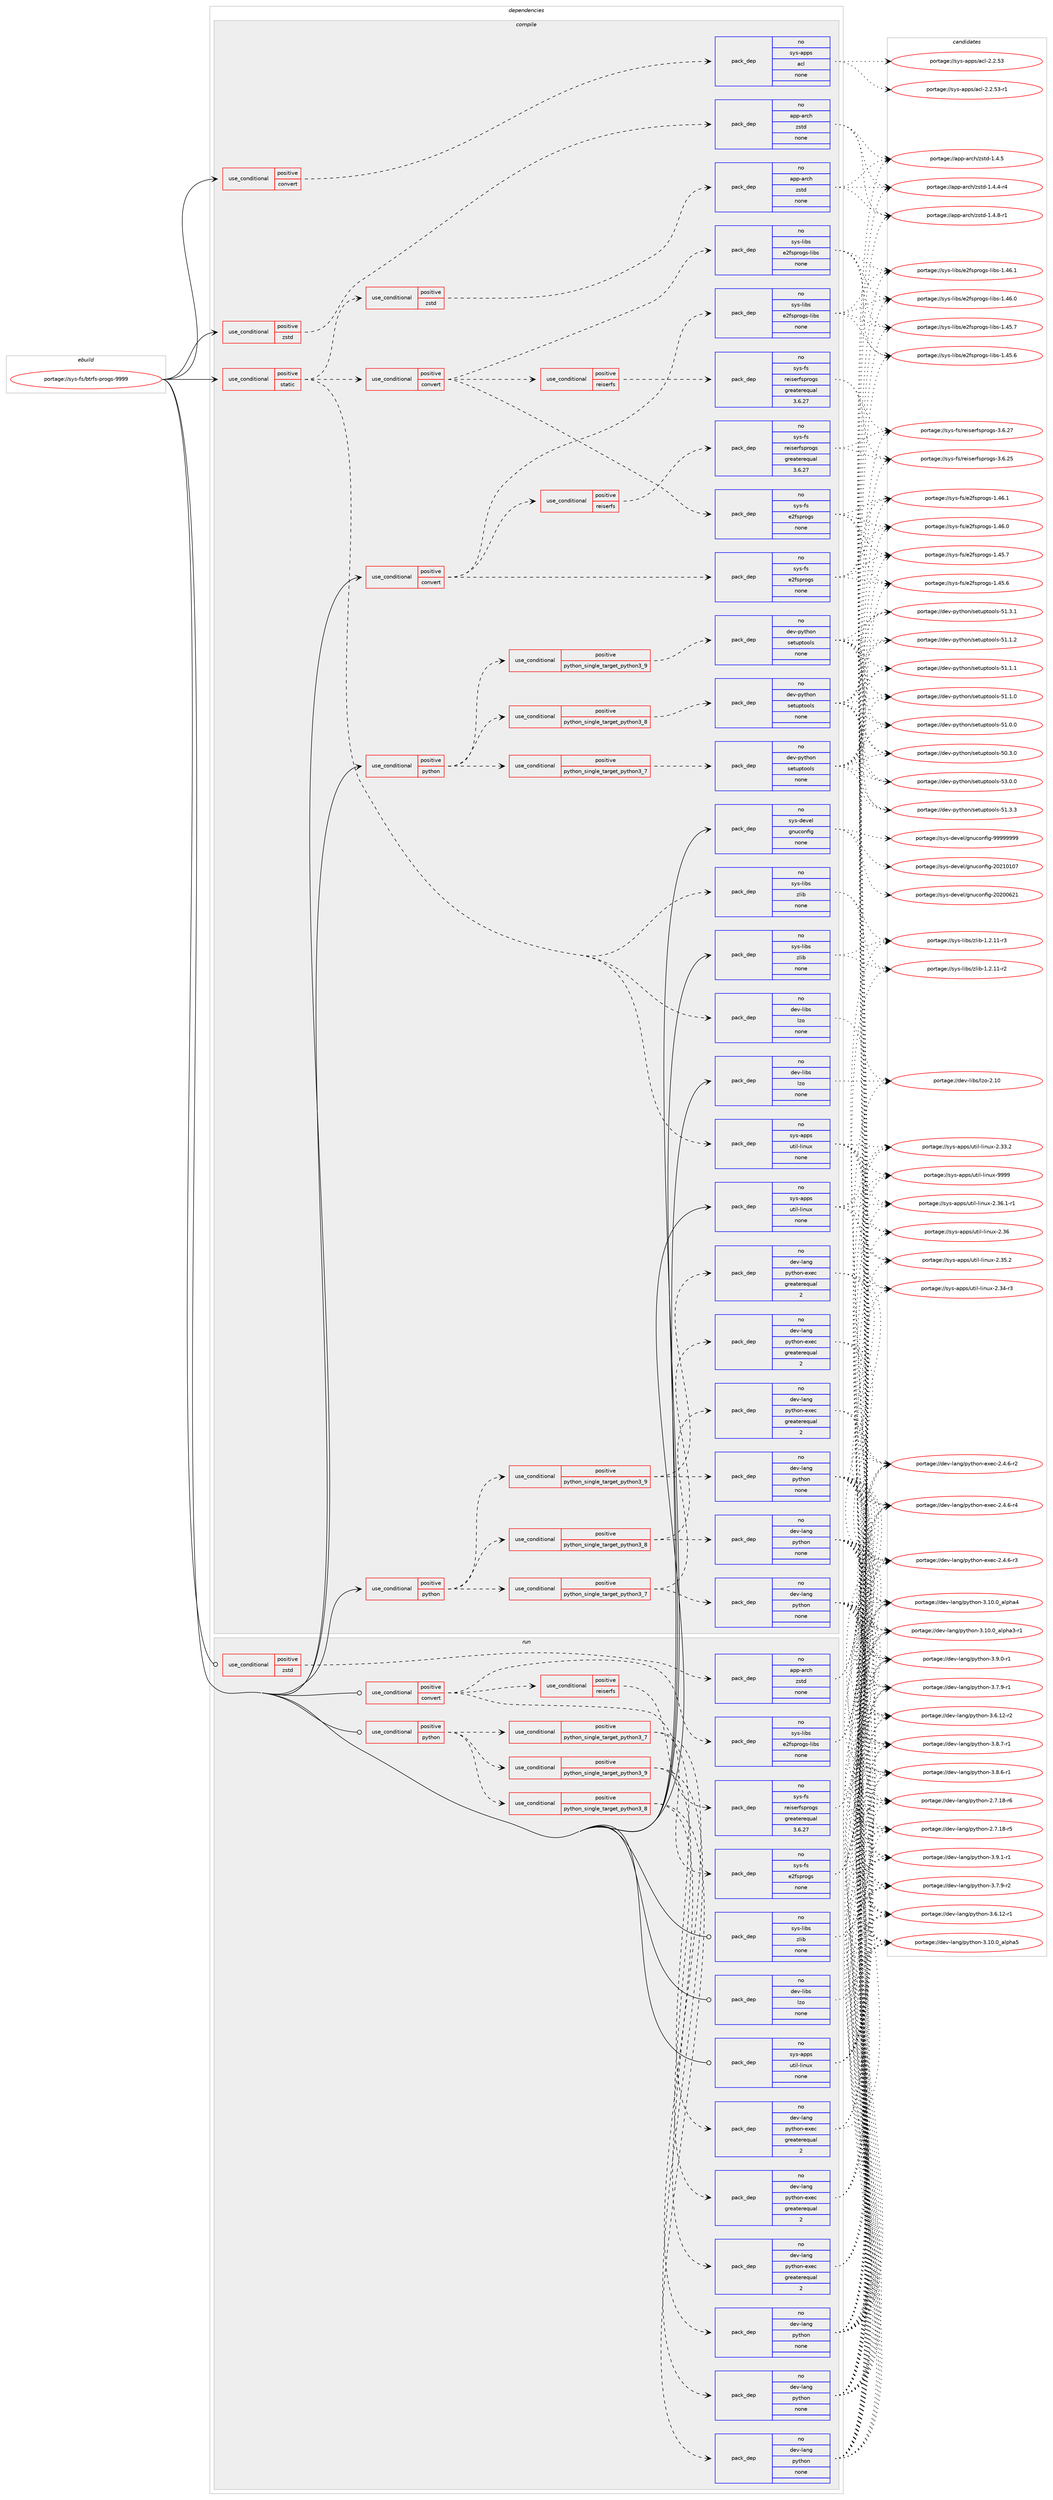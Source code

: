 digraph prolog {

# *************
# Graph options
# *************

newrank=true;
concentrate=true;
compound=true;
graph [rankdir=LR,fontname=Helvetica,fontsize=10,ranksep=1.5];#, ranksep=2.5, nodesep=0.2];
edge  [arrowhead=vee];
node  [fontname=Helvetica,fontsize=10];

# **********
# The ebuild
# **********

subgraph cluster_leftcol {
color=gray;
rank=same;
label=<<i>ebuild</i>>;
id [label="portage://sys-fs/btrfs-progs-9999", color=red, width=4, href="../sys-fs/btrfs-progs-9999.svg"];
}

# ****************
# The dependencies
# ****************

subgraph cluster_midcol {
color=gray;
label=<<i>dependencies</i>>;
subgraph cluster_compile {
fillcolor="#eeeeee";
style=filled;
label=<<i>compile</i>>;
subgraph cond983 {
dependency4563 [label=<<TABLE BORDER="0" CELLBORDER="1" CELLSPACING="0" CELLPADDING="4"><TR><TD ROWSPAN="3" CELLPADDING="10">use_conditional</TD></TR><TR><TD>positive</TD></TR><TR><TD>convert</TD></TR></TABLE>>, shape=none, color=red];
subgraph pack3505 {
dependency4564 [label=<<TABLE BORDER="0" CELLBORDER="1" CELLSPACING="0" CELLPADDING="4" WIDTH="220"><TR><TD ROWSPAN="6" CELLPADDING="30">pack_dep</TD></TR><TR><TD WIDTH="110">no</TD></TR><TR><TD>sys-apps</TD></TR><TR><TD>acl</TD></TR><TR><TD>none</TD></TR><TR><TD></TD></TR></TABLE>>, shape=none, color=blue];
}
dependency4563:e -> dependency4564:w [weight=20,style="dashed",arrowhead="vee"];
}
id:e -> dependency4563:w [weight=20,style="solid",arrowhead="vee"];
subgraph cond984 {
dependency4565 [label=<<TABLE BORDER="0" CELLBORDER="1" CELLSPACING="0" CELLPADDING="4"><TR><TD ROWSPAN="3" CELLPADDING="10">use_conditional</TD></TR><TR><TD>positive</TD></TR><TR><TD>convert</TD></TR></TABLE>>, shape=none, color=red];
subgraph pack3506 {
dependency4566 [label=<<TABLE BORDER="0" CELLBORDER="1" CELLSPACING="0" CELLPADDING="4" WIDTH="220"><TR><TD ROWSPAN="6" CELLPADDING="30">pack_dep</TD></TR><TR><TD WIDTH="110">no</TD></TR><TR><TD>sys-fs</TD></TR><TR><TD>e2fsprogs</TD></TR><TR><TD>none</TD></TR><TR><TD></TD></TR></TABLE>>, shape=none, color=blue];
}
dependency4565:e -> dependency4566:w [weight=20,style="dashed",arrowhead="vee"];
subgraph pack3507 {
dependency4567 [label=<<TABLE BORDER="0" CELLBORDER="1" CELLSPACING="0" CELLPADDING="4" WIDTH="220"><TR><TD ROWSPAN="6" CELLPADDING="30">pack_dep</TD></TR><TR><TD WIDTH="110">no</TD></TR><TR><TD>sys-libs</TD></TR><TR><TD>e2fsprogs-libs</TD></TR><TR><TD>none</TD></TR><TR><TD></TD></TR></TABLE>>, shape=none, color=blue];
}
dependency4565:e -> dependency4567:w [weight=20,style="dashed",arrowhead="vee"];
subgraph cond985 {
dependency4568 [label=<<TABLE BORDER="0" CELLBORDER="1" CELLSPACING="0" CELLPADDING="4"><TR><TD ROWSPAN="3" CELLPADDING="10">use_conditional</TD></TR><TR><TD>positive</TD></TR><TR><TD>reiserfs</TD></TR></TABLE>>, shape=none, color=red];
subgraph pack3508 {
dependency4569 [label=<<TABLE BORDER="0" CELLBORDER="1" CELLSPACING="0" CELLPADDING="4" WIDTH="220"><TR><TD ROWSPAN="6" CELLPADDING="30">pack_dep</TD></TR><TR><TD WIDTH="110">no</TD></TR><TR><TD>sys-fs</TD></TR><TR><TD>reiserfsprogs</TD></TR><TR><TD>greaterequal</TD></TR><TR><TD>3.6.27</TD></TR></TABLE>>, shape=none, color=blue];
}
dependency4568:e -> dependency4569:w [weight=20,style="dashed",arrowhead="vee"];
}
dependency4565:e -> dependency4568:w [weight=20,style="dashed",arrowhead="vee"];
}
id:e -> dependency4565:w [weight=20,style="solid",arrowhead="vee"];
subgraph cond986 {
dependency4570 [label=<<TABLE BORDER="0" CELLBORDER="1" CELLSPACING="0" CELLPADDING="4"><TR><TD ROWSPAN="3" CELLPADDING="10">use_conditional</TD></TR><TR><TD>positive</TD></TR><TR><TD>python</TD></TR></TABLE>>, shape=none, color=red];
subgraph cond987 {
dependency4571 [label=<<TABLE BORDER="0" CELLBORDER="1" CELLSPACING="0" CELLPADDING="4"><TR><TD ROWSPAN="3" CELLPADDING="10">use_conditional</TD></TR><TR><TD>positive</TD></TR><TR><TD>python_single_target_python3_7</TD></TR></TABLE>>, shape=none, color=red];
subgraph pack3509 {
dependency4572 [label=<<TABLE BORDER="0" CELLBORDER="1" CELLSPACING="0" CELLPADDING="4" WIDTH="220"><TR><TD ROWSPAN="6" CELLPADDING="30">pack_dep</TD></TR><TR><TD WIDTH="110">no</TD></TR><TR><TD>dev-lang</TD></TR><TR><TD>python</TD></TR><TR><TD>none</TD></TR><TR><TD></TD></TR></TABLE>>, shape=none, color=blue];
}
dependency4571:e -> dependency4572:w [weight=20,style="dashed",arrowhead="vee"];
subgraph pack3510 {
dependency4573 [label=<<TABLE BORDER="0" CELLBORDER="1" CELLSPACING="0" CELLPADDING="4" WIDTH="220"><TR><TD ROWSPAN="6" CELLPADDING="30">pack_dep</TD></TR><TR><TD WIDTH="110">no</TD></TR><TR><TD>dev-lang</TD></TR><TR><TD>python-exec</TD></TR><TR><TD>greaterequal</TD></TR><TR><TD>2</TD></TR></TABLE>>, shape=none, color=blue];
}
dependency4571:e -> dependency4573:w [weight=20,style="dashed",arrowhead="vee"];
}
dependency4570:e -> dependency4571:w [weight=20,style="dashed",arrowhead="vee"];
subgraph cond988 {
dependency4574 [label=<<TABLE BORDER="0" CELLBORDER="1" CELLSPACING="0" CELLPADDING="4"><TR><TD ROWSPAN="3" CELLPADDING="10">use_conditional</TD></TR><TR><TD>positive</TD></TR><TR><TD>python_single_target_python3_8</TD></TR></TABLE>>, shape=none, color=red];
subgraph pack3511 {
dependency4575 [label=<<TABLE BORDER="0" CELLBORDER="1" CELLSPACING="0" CELLPADDING="4" WIDTH="220"><TR><TD ROWSPAN="6" CELLPADDING="30">pack_dep</TD></TR><TR><TD WIDTH="110">no</TD></TR><TR><TD>dev-lang</TD></TR><TR><TD>python</TD></TR><TR><TD>none</TD></TR><TR><TD></TD></TR></TABLE>>, shape=none, color=blue];
}
dependency4574:e -> dependency4575:w [weight=20,style="dashed",arrowhead="vee"];
subgraph pack3512 {
dependency4576 [label=<<TABLE BORDER="0" CELLBORDER="1" CELLSPACING="0" CELLPADDING="4" WIDTH="220"><TR><TD ROWSPAN="6" CELLPADDING="30">pack_dep</TD></TR><TR><TD WIDTH="110">no</TD></TR><TR><TD>dev-lang</TD></TR><TR><TD>python-exec</TD></TR><TR><TD>greaterequal</TD></TR><TR><TD>2</TD></TR></TABLE>>, shape=none, color=blue];
}
dependency4574:e -> dependency4576:w [weight=20,style="dashed",arrowhead="vee"];
}
dependency4570:e -> dependency4574:w [weight=20,style="dashed",arrowhead="vee"];
subgraph cond989 {
dependency4577 [label=<<TABLE BORDER="0" CELLBORDER="1" CELLSPACING="0" CELLPADDING="4"><TR><TD ROWSPAN="3" CELLPADDING="10">use_conditional</TD></TR><TR><TD>positive</TD></TR><TR><TD>python_single_target_python3_9</TD></TR></TABLE>>, shape=none, color=red];
subgraph pack3513 {
dependency4578 [label=<<TABLE BORDER="0" CELLBORDER="1" CELLSPACING="0" CELLPADDING="4" WIDTH="220"><TR><TD ROWSPAN="6" CELLPADDING="30">pack_dep</TD></TR><TR><TD WIDTH="110">no</TD></TR><TR><TD>dev-lang</TD></TR><TR><TD>python</TD></TR><TR><TD>none</TD></TR><TR><TD></TD></TR></TABLE>>, shape=none, color=blue];
}
dependency4577:e -> dependency4578:w [weight=20,style="dashed",arrowhead="vee"];
subgraph pack3514 {
dependency4579 [label=<<TABLE BORDER="0" CELLBORDER="1" CELLSPACING="0" CELLPADDING="4" WIDTH="220"><TR><TD ROWSPAN="6" CELLPADDING="30">pack_dep</TD></TR><TR><TD WIDTH="110">no</TD></TR><TR><TD>dev-lang</TD></TR><TR><TD>python-exec</TD></TR><TR><TD>greaterequal</TD></TR><TR><TD>2</TD></TR></TABLE>>, shape=none, color=blue];
}
dependency4577:e -> dependency4579:w [weight=20,style="dashed",arrowhead="vee"];
}
dependency4570:e -> dependency4577:w [weight=20,style="dashed",arrowhead="vee"];
}
id:e -> dependency4570:w [weight=20,style="solid",arrowhead="vee"];
subgraph cond990 {
dependency4580 [label=<<TABLE BORDER="0" CELLBORDER="1" CELLSPACING="0" CELLPADDING="4"><TR><TD ROWSPAN="3" CELLPADDING="10">use_conditional</TD></TR><TR><TD>positive</TD></TR><TR><TD>python</TD></TR></TABLE>>, shape=none, color=red];
subgraph cond991 {
dependency4581 [label=<<TABLE BORDER="0" CELLBORDER="1" CELLSPACING="0" CELLPADDING="4"><TR><TD ROWSPAN="3" CELLPADDING="10">use_conditional</TD></TR><TR><TD>positive</TD></TR><TR><TD>python_single_target_python3_7</TD></TR></TABLE>>, shape=none, color=red];
subgraph pack3515 {
dependency4582 [label=<<TABLE BORDER="0" CELLBORDER="1" CELLSPACING="0" CELLPADDING="4" WIDTH="220"><TR><TD ROWSPAN="6" CELLPADDING="30">pack_dep</TD></TR><TR><TD WIDTH="110">no</TD></TR><TR><TD>dev-python</TD></TR><TR><TD>setuptools</TD></TR><TR><TD>none</TD></TR><TR><TD></TD></TR></TABLE>>, shape=none, color=blue];
}
dependency4581:e -> dependency4582:w [weight=20,style="dashed",arrowhead="vee"];
}
dependency4580:e -> dependency4581:w [weight=20,style="dashed",arrowhead="vee"];
subgraph cond992 {
dependency4583 [label=<<TABLE BORDER="0" CELLBORDER="1" CELLSPACING="0" CELLPADDING="4"><TR><TD ROWSPAN="3" CELLPADDING="10">use_conditional</TD></TR><TR><TD>positive</TD></TR><TR><TD>python_single_target_python3_8</TD></TR></TABLE>>, shape=none, color=red];
subgraph pack3516 {
dependency4584 [label=<<TABLE BORDER="0" CELLBORDER="1" CELLSPACING="0" CELLPADDING="4" WIDTH="220"><TR><TD ROWSPAN="6" CELLPADDING="30">pack_dep</TD></TR><TR><TD WIDTH="110">no</TD></TR><TR><TD>dev-python</TD></TR><TR><TD>setuptools</TD></TR><TR><TD>none</TD></TR><TR><TD></TD></TR></TABLE>>, shape=none, color=blue];
}
dependency4583:e -> dependency4584:w [weight=20,style="dashed",arrowhead="vee"];
}
dependency4580:e -> dependency4583:w [weight=20,style="dashed",arrowhead="vee"];
subgraph cond993 {
dependency4585 [label=<<TABLE BORDER="0" CELLBORDER="1" CELLSPACING="0" CELLPADDING="4"><TR><TD ROWSPAN="3" CELLPADDING="10">use_conditional</TD></TR><TR><TD>positive</TD></TR><TR><TD>python_single_target_python3_9</TD></TR></TABLE>>, shape=none, color=red];
subgraph pack3517 {
dependency4586 [label=<<TABLE BORDER="0" CELLBORDER="1" CELLSPACING="0" CELLPADDING="4" WIDTH="220"><TR><TD ROWSPAN="6" CELLPADDING="30">pack_dep</TD></TR><TR><TD WIDTH="110">no</TD></TR><TR><TD>dev-python</TD></TR><TR><TD>setuptools</TD></TR><TR><TD>none</TD></TR><TR><TD></TD></TR></TABLE>>, shape=none, color=blue];
}
dependency4585:e -> dependency4586:w [weight=20,style="dashed",arrowhead="vee"];
}
dependency4580:e -> dependency4585:w [weight=20,style="dashed",arrowhead="vee"];
}
id:e -> dependency4580:w [weight=20,style="solid",arrowhead="vee"];
subgraph cond994 {
dependency4587 [label=<<TABLE BORDER="0" CELLBORDER="1" CELLSPACING="0" CELLPADDING="4"><TR><TD ROWSPAN="3" CELLPADDING="10">use_conditional</TD></TR><TR><TD>positive</TD></TR><TR><TD>static</TD></TR></TABLE>>, shape=none, color=red];
subgraph pack3518 {
dependency4588 [label=<<TABLE BORDER="0" CELLBORDER="1" CELLSPACING="0" CELLPADDING="4" WIDTH="220"><TR><TD ROWSPAN="6" CELLPADDING="30">pack_dep</TD></TR><TR><TD WIDTH="110">no</TD></TR><TR><TD>dev-libs</TD></TR><TR><TD>lzo</TD></TR><TR><TD>none</TD></TR><TR><TD></TD></TR></TABLE>>, shape=none, color=blue];
}
dependency4587:e -> dependency4588:w [weight=20,style="dashed",arrowhead="vee"];
subgraph pack3519 {
dependency4589 [label=<<TABLE BORDER="0" CELLBORDER="1" CELLSPACING="0" CELLPADDING="4" WIDTH="220"><TR><TD ROWSPAN="6" CELLPADDING="30">pack_dep</TD></TR><TR><TD WIDTH="110">no</TD></TR><TR><TD>sys-apps</TD></TR><TR><TD>util-linux</TD></TR><TR><TD>none</TD></TR><TR><TD></TD></TR></TABLE>>, shape=none, color=blue];
}
dependency4587:e -> dependency4589:w [weight=20,style="dashed",arrowhead="vee"];
subgraph pack3520 {
dependency4590 [label=<<TABLE BORDER="0" CELLBORDER="1" CELLSPACING="0" CELLPADDING="4" WIDTH="220"><TR><TD ROWSPAN="6" CELLPADDING="30">pack_dep</TD></TR><TR><TD WIDTH="110">no</TD></TR><TR><TD>sys-libs</TD></TR><TR><TD>zlib</TD></TR><TR><TD>none</TD></TR><TR><TD></TD></TR></TABLE>>, shape=none, color=blue];
}
dependency4587:e -> dependency4590:w [weight=20,style="dashed",arrowhead="vee"];
subgraph cond995 {
dependency4591 [label=<<TABLE BORDER="0" CELLBORDER="1" CELLSPACING="0" CELLPADDING="4"><TR><TD ROWSPAN="3" CELLPADDING="10">use_conditional</TD></TR><TR><TD>positive</TD></TR><TR><TD>convert</TD></TR></TABLE>>, shape=none, color=red];
subgraph pack3521 {
dependency4592 [label=<<TABLE BORDER="0" CELLBORDER="1" CELLSPACING="0" CELLPADDING="4" WIDTH="220"><TR><TD ROWSPAN="6" CELLPADDING="30">pack_dep</TD></TR><TR><TD WIDTH="110">no</TD></TR><TR><TD>sys-fs</TD></TR><TR><TD>e2fsprogs</TD></TR><TR><TD>none</TD></TR><TR><TD></TD></TR></TABLE>>, shape=none, color=blue];
}
dependency4591:e -> dependency4592:w [weight=20,style="dashed",arrowhead="vee"];
subgraph pack3522 {
dependency4593 [label=<<TABLE BORDER="0" CELLBORDER="1" CELLSPACING="0" CELLPADDING="4" WIDTH="220"><TR><TD ROWSPAN="6" CELLPADDING="30">pack_dep</TD></TR><TR><TD WIDTH="110">no</TD></TR><TR><TD>sys-libs</TD></TR><TR><TD>e2fsprogs-libs</TD></TR><TR><TD>none</TD></TR><TR><TD></TD></TR></TABLE>>, shape=none, color=blue];
}
dependency4591:e -> dependency4593:w [weight=20,style="dashed",arrowhead="vee"];
subgraph cond996 {
dependency4594 [label=<<TABLE BORDER="0" CELLBORDER="1" CELLSPACING="0" CELLPADDING="4"><TR><TD ROWSPAN="3" CELLPADDING="10">use_conditional</TD></TR><TR><TD>positive</TD></TR><TR><TD>reiserfs</TD></TR></TABLE>>, shape=none, color=red];
subgraph pack3523 {
dependency4595 [label=<<TABLE BORDER="0" CELLBORDER="1" CELLSPACING="0" CELLPADDING="4" WIDTH="220"><TR><TD ROWSPAN="6" CELLPADDING="30">pack_dep</TD></TR><TR><TD WIDTH="110">no</TD></TR><TR><TD>sys-fs</TD></TR><TR><TD>reiserfsprogs</TD></TR><TR><TD>greaterequal</TD></TR><TR><TD>3.6.27</TD></TR></TABLE>>, shape=none, color=blue];
}
dependency4594:e -> dependency4595:w [weight=20,style="dashed",arrowhead="vee"];
}
dependency4591:e -> dependency4594:w [weight=20,style="dashed",arrowhead="vee"];
}
dependency4587:e -> dependency4591:w [weight=20,style="dashed",arrowhead="vee"];
subgraph cond997 {
dependency4596 [label=<<TABLE BORDER="0" CELLBORDER="1" CELLSPACING="0" CELLPADDING="4"><TR><TD ROWSPAN="3" CELLPADDING="10">use_conditional</TD></TR><TR><TD>positive</TD></TR><TR><TD>zstd</TD></TR></TABLE>>, shape=none, color=red];
subgraph pack3524 {
dependency4597 [label=<<TABLE BORDER="0" CELLBORDER="1" CELLSPACING="0" CELLPADDING="4" WIDTH="220"><TR><TD ROWSPAN="6" CELLPADDING="30">pack_dep</TD></TR><TR><TD WIDTH="110">no</TD></TR><TR><TD>app-arch</TD></TR><TR><TD>zstd</TD></TR><TR><TD>none</TD></TR><TR><TD></TD></TR></TABLE>>, shape=none, color=blue];
}
dependency4596:e -> dependency4597:w [weight=20,style="dashed",arrowhead="vee"];
}
dependency4587:e -> dependency4596:w [weight=20,style="dashed",arrowhead="vee"];
}
id:e -> dependency4587:w [weight=20,style="solid",arrowhead="vee"];
subgraph cond998 {
dependency4598 [label=<<TABLE BORDER="0" CELLBORDER="1" CELLSPACING="0" CELLPADDING="4"><TR><TD ROWSPAN="3" CELLPADDING="10">use_conditional</TD></TR><TR><TD>positive</TD></TR><TR><TD>zstd</TD></TR></TABLE>>, shape=none, color=red];
subgraph pack3525 {
dependency4599 [label=<<TABLE BORDER="0" CELLBORDER="1" CELLSPACING="0" CELLPADDING="4" WIDTH="220"><TR><TD ROWSPAN="6" CELLPADDING="30">pack_dep</TD></TR><TR><TD WIDTH="110">no</TD></TR><TR><TD>app-arch</TD></TR><TR><TD>zstd</TD></TR><TR><TD>none</TD></TR><TR><TD></TD></TR></TABLE>>, shape=none, color=blue];
}
dependency4598:e -> dependency4599:w [weight=20,style="dashed",arrowhead="vee"];
}
id:e -> dependency4598:w [weight=20,style="solid",arrowhead="vee"];
subgraph pack3526 {
dependency4600 [label=<<TABLE BORDER="0" CELLBORDER="1" CELLSPACING="0" CELLPADDING="4" WIDTH="220"><TR><TD ROWSPAN="6" CELLPADDING="30">pack_dep</TD></TR><TR><TD WIDTH="110">no</TD></TR><TR><TD>dev-libs</TD></TR><TR><TD>lzo</TD></TR><TR><TD>none</TD></TR><TR><TD></TD></TR></TABLE>>, shape=none, color=blue];
}
id:e -> dependency4600:w [weight=20,style="solid",arrowhead="vee"];
subgraph pack3527 {
dependency4601 [label=<<TABLE BORDER="0" CELLBORDER="1" CELLSPACING="0" CELLPADDING="4" WIDTH="220"><TR><TD ROWSPAN="6" CELLPADDING="30">pack_dep</TD></TR><TR><TD WIDTH="110">no</TD></TR><TR><TD>sys-apps</TD></TR><TR><TD>util-linux</TD></TR><TR><TD>none</TD></TR><TR><TD></TD></TR></TABLE>>, shape=none, color=blue];
}
id:e -> dependency4601:w [weight=20,style="solid",arrowhead="vee"];
subgraph pack3528 {
dependency4602 [label=<<TABLE BORDER="0" CELLBORDER="1" CELLSPACING="0" CELLPADDING="4" WIDTH="220"><TR><TD ROWSPAN="6" CELLPADDING="30">pack_dep</TD></TR><TR><TD WIDTH="110">no</TD></TR><TR><TD>sys-devel</TD></TR><TR><TD>gnuconfig</TD></TR><TR><TD>none</TD></TR><TR><TD></TD></TR></TABLE>>, shape=none, color=blue];
}
id:e -> dependency4602:w [weight=20,style="solid",arrowhead="vee"];
subgraph pack3529 {
dependency4603 [label=<<TABLE BORDER="0" CELLBORDER="1" CELLSPACING="0" CELLPADDING="4" WIDTH="220"><TR><TD ROWSPAN="6" CELLPADDING="30">pack_dep</TD></TR><TR><TD WIDTH="110">no</TD></TR><TR><TD>sys-libs</TD></TR><TR><TD>zlib</TD></TR><TR><TD>none</TD></TR><TR><TD></TD></TR></TABLE>>, shape=none, color=blue];
}
id:e -> dependency4603:w [weight=20,style="solid",arrowhead="vee"];
}
subgraph cluster_compileandrun {
fillcolor="#eeeeee";
style=filled;
label=<<i>compile and run</i>>;
}
subgraph cluster_run {
fillcolor="#eeeeee";
style=filled;
label=<<i>run</i>>;
subgraph cond999 {
dependency4604 [label=<<TABLE BORDER="0" CELLBORDER="1" CELLSPACING="0" CELLPADDING="4"><TR><TD ROWSPAN="3" CELLPADDING="10">use_conditional</TD></TR><TR><TD>positive</TD></TR><TR><TD>convert</TD></TR></TABLE>>, shape=none, color=red];
subgraph pack3530 {
dependency4605 [label=<<TABLE BORDER="0" CELLBORDER="1" CELLSPACING="0" CELLPADDING="4" WIDTH="220"><TR><TD ROWSPAN="6" CELLPADDING="30">pack_dep</TD></TR><TR><TD WIDTH="110">no</TD></TR><TR><TD>sys-fs</TD></TR><TR><TD>e2fsprogs</TD></TR><TR><TD>none</TD></TR><TR><TD></TD></TR></TABLE>>, shape=none, color=blue];
}
dependency4604:e -> dependency4605:w [weight=20,style="dashed",arrowhead="vee"];
subgraph pack3531 {
dependency4606 [label=<<TABLE BORDER="0" CELLBORDER="1" CELLSPACING="0" CELLPADDING="4" WIDTH="220"><TR><TD ROWSPAN="6" CELLPADDING="30">pack_dep</TD></TR><TR><TD WIDTH="110">no</TD></TR><TR><TD>sys-libs</TD></TR><TR><TD>e2fsprogs-libs</TD></TR><TR><TD>none</TD></TR><TR><TD></TD></TR></TABLE>>, shape=none, color=blue];
}
dependency4604:e -> dependency4606:w [weight=20,style="dashed",arrowhead="vee"];
subgraph cond1000 {
dependency4607 [label=<<TABLE BORDER="0" CELLBORDER="1" CELLSPACING="0" CELLPADDING="4"><TR><TD ROWSPAN="3" CELLPADDING="10">use_conditional</TD></TR><TR><TD>positive</TD></TR><TR><TD>reiserfs</TD></TR></TABLE>>, shape=none, color=red];
subgraph pack3532 {
dependency4608 [label=<<TABLE BORDER="0" CELLBORDER="1" CELLSPACING="0" CELLPADDING="4" WIDTH="220"><TR><TD ROWSPAN="6" CELLPADDING="30">pack_dep</TD></TR><TR><TD WIDTH="110">no</TD></TR><TR><TD>sys-fs</TD></TR><TR><TD>reiserfsprogs</TD></TR><TR><TD>greaterequal</TD></TR><TR><TD>3.6.27</TD></TR></TABLE>>, shape=none, color=blue];
}
dependency4607:e -> dependency4608:w [weight=20,style="dashed",arrowhead="vee"];
}
dependency4604:e -> dependency4607:w [weight=20,style="dashed",arrowhead="vee"];
}
id:e -> dependency4604:w [weight=20,style="solid",arrowhead="odot"];
subgraph cond1001 {
dependency4609 [label=<<TABLE BORDER="0" CELLBORDER="1" CELLSPACING="0" CELLPADDING="4"><TR><TD ROWSPAN="3" CELLPADDING="10">use_conditional</TD></TR><TR><TD>positive</TD></TR><TR><TD>python</TD></TR></TABLE>>, shape=none, color=red];
subgraph cond1002 {
dependency4610 [label=<<TABLE BORDER="0" CELLBORDER="1" CELLSPACING="0" CELLPADDING="4"><TR><TD ROWSPAN="3" CELLPADDING="10">use_conditional</TD></TR><TR><TD>positive</TD></TR><TR><TD>python_single_target_python3_7</TD></TR></TABLE>>, shape=none, color=red];
subgraph pack3533 {
dependency4611 [label=<<TABLE BORDER="0" CELLBORDER="1" CELLSPACING="0" CELLPADDING="4" WIDTH="220"><TR><TD ROWSPAN="6" CELLPADDING="30">pack_dep</TD></TR><TR><TD WIDTH="110">no</TD></TR><TR><TD>dev-lang</TD></TR><TR><TD>python</TD></TR><TR><TD>none</TD></TR><TR><TD></TD></TR></TABLE>>, shape=none, color=blue];
}
dependency4610:e -> dependency4611:w [weight=20,style="dashed",arrowhead="vee"];
subgraph pack3534 {
dependency4612 [label=<<TABLE BORDER="0" CELLBORDER="1" CELLSPACING="0" CELLPADDING="4" WIDTH="220"><TR><TD ROWSPAN="6" CELLPADDING="30">pack_dep</TD></TR><TR><TD WIDTH="110">no</TD></TR><TR><TD>dev-lang</TD></TR><TR><TD>python-exec</TD></TR><TR><TD>greaterequal</TD></TR><TR><TD>2</TD></TR></TABLE>>, shape=none, color=blue];
}
dependency4610:e -> dependency4612:w [weight=20,style="dashed",arrowhead="vee"];
}
dependency4609:e -> dependency4610:w [weight=20,style="dashed",arrowhead="vee"];
subgraph cond1003 {
dependency4613 [label=<<TABLE BORDER="0" CELLBORDER="1" CELLSPACING="0" CELLPADDING="4"><TR><TD ROWSPAN="3" CELLPADDING="10">use_conditional</TD></TR><TR><TD>positive</TD></TR><TR><TD>python_single_target_python3_8</TD></TR></TABLE>>, shape=none, color=red];
subgraph pack3535 {
dependency4614 [label=<<TABLE BORDER="0" CELLBORDER="1" CELLSPACING="0" CELLPADDING="4" WIDTH="220"><TR><TD ROWSPAN="6" CELLPADDING="30">pack_dep</TD></TR><TR><TD WIDTH="110">no</TD></TR><TR><TD>dev-lang</TD></TR><TR><TD>python</TD></TR><TR><TD>none</TD></TR><TR><TD></TD></TR></TABLE>>, shape=none, color=blue];
}
dependency4613:e -> dependency4614:w [weight=20,style="dashed",arrowhead="vee"];
subgraph pack3536 {
dependency4615 [label=<<TABLE BORDER="0" CELLBORDER="1" CELLSPACING="0" CELLPADDING="4" WIDTH="220"><TR><TD ROWSPAN="6" CELLPADDING="30">pack_dep</TD></TR><TR><TD WIDTH="110">no</TD></TR><TR><TD>dev-lang</TD></TR><TR><TD>python-exec</TD></TR><TR><TD>greaterequal</TD></TR><TR><TD>2</TD></TR></TABLE>>, shape=none, color=blue];
}
dependency4613:e -> dependency4615:w [weight=20,style="dashed",arrowhead="vee"];
}
dependency4609:e -> dependency4613:w [weight=20,style="dashed",arrowhead="vee"];
subgraph cond1004 {
dependency4616 [label=<<TABLE BORDER="0" CELLBORDER="1" CELLSPACING="0" CELLPADDING="4"><TR><TD ROWSPAN="3" CELLPADDING="10">use_conditional</TD></TR><TR><TD>positive</TD></TR><TR><TD>python_single_target_python3_9</TD></TR></TABLE>>, shape=none, color=red];
subgraph pack3537 {
dependency4617 [label=<<TABLE BORDER="0" CELLBORDER="1" CELLSPACING="0" CELLPADDING="4" WIDTH="220"><TR><TD ROWSPAN="6" CELLPADDING="30">pack_dep</TD></TR><TR><TD WIDTH="110">no</TD></TR><TR><TD>dev-lang</TD></TR><TR><TD>python</TD></TR><TR><TD>none</TD></TR><TR><TD></TD></TR></TABLE>>, shape=none, color=blue];
}
dependency4616:e -> dependency4617:w [weight=20,style="dashed",arrowhead="vee"];
subgraph pack3538 {
dependency4618 [label=<<TABLE BORDER="0" CELLBORDER="1" CELLSPACING="0" CELLPADDING="4" WIDTH="220"><TR><TD ROWSPAN="6" CELLPADDING="30">pack_dep</TD></TR><TR><TD WIDTH="110">no</TD></TR><TR><TD>dev-lang</TD></TR><TR><TD>python-exec</TD></TR><TR><TD>greaterequal</TD></TR><TR><TD>2</TD></TR></TABLE>>, shape=none, color=blue];
}
dependency4616:e -> dependency4618:w [weight=20,style="dashed",arrowhead="vee"];
}
dependency4609:e -> dependency4616:w [weight=20,style="dashed",arrowhead="vee"];
}
id:e -> dependency4609:w [weight=20,style="solid",arrowhead="odot"];
subgraph cond1005 {
dependency4619 [label=<<TABLE BORDER="0" CELLBORDER="1" CELLSPACING="0" CELLPADDING="4"><TR><TD ROWSPAN="3" CELLPADDING="10">use_conditional</TD></TR><TR><TD>positive</TD></TR><TR><TD>zstd</TD></TR></TABLE>>, shape=none, color=red];
subgraph pack3539 {
dependency4620 [label=<<TABLE BORDER="0" CELLBORDER="1" CELLSPACING="0" CELLPADDING="4" WIDTH="220"><TR><TD ROWSPAN="6" CELLPADDING="30">pack_dep</TD></TR><TR><TD WIDTH="110">no</TD></TR><TR><TD>app-arch</TD></TR><TR><TD>zstd</TD></TR><TR><TD>none</TD></TR><TR><TD></TD></TR></TABLE>>, shape=none, color=blue];
}
dependency4619:e -> dependency4620:w [weight=20,style="dashed",arrowhead="vee"];
}
id:e -> dependency4619:w [weight=20,style="solid",arrowhead="odot"];
subgraph pack3540 {
dependency4621 [label=<<TABLE BORDER="0" CELLBORDER="1" CELLSPACING="0" CELLPADDING="4" WIDTH="220"><TR><TD ROWSPAN="6" CELLPADDING="30">pack_dep</TD></TR><TR><TD WIDTH="110">no</TD></TR><TR><TD>dev-libs</TD></TR><TR><TD>lzo</TD></TR><TR><TD>none</TD></TR><TR><TD></TD></TR></TABLE>>, shape=none, color=blue];
}
id:e -> dependency4621:w [weight=20,style="solid",arrowhead="odot"];
subgraph pack3541 {
dependency4622 [label=<<TABLE BORDER="0" CELLBORDER="1" CELLSPACING="0" CELLPADDING="4" WIDTH="220"><TR><TD ROWSPAN="6" CELLPADDING="30">pack_dep</TD></TR><TR><TD WIDTH="110">no</TD></TR><TR><TD>sys-apps</TD></TR><TR><TD>util-linux</TD></TR><TR><TD>none</TD></TR><TR><TD></TD></TR></TABLE>>, shape=none, color=blue];
}
id:e -> dependency4622:w [weight=20,style="solid",arrowhead="odot"];
subgraph pack3542 {
dependency4623 [label=<<TABLE BORDER="0" CELLBORDER="1" CELLSPACING="0" CELLPADDING="4" WIDTH="220"><TR><TD ROWSPAN="6" CELLPADDING="30">pack_dep</TD></TR><TR><TD WIDTH="110">no</TD></TR><TR><TD>sys-libs</TD></TR><TR><TD>zlib</TD></TR><TR><TD>none</TD></TR><TR><TD></TD></TR></TABLE>>, shape=none, color=blue];
}
id:e -> dependency4623:w [weight=20,style="solid",arrowhead="odot"];
}
}

# **************
# The candidates
# **************

subgraph cluster_choices {
rank=same;
color=gray;
label=<<i>candidates</i>>;

subgraph choice3505 {
color=black;
nodesep=1;
choice1151211154597112112115479799108455046504653514511449 [label="portage://sys-apps/acl-2.2.53-r1", color=red, width=4,href="../sys-apps/acl-2.2.53-r1.svg"];
choice115121115459711211211547979910845504650465351 [label="portage://sys-apps/acl-2.2.53", color=red, width=4,href="../sys-apps/acl-2.2.53.svg"];
dependency4564:e -> choice1151211154597112112115479799108455046504653514511449:w [style=dotted,weight="100"];
dependency4564:e -> choice115121115459711211211547979910845504650465351:w [style=dotted,weight="100"];
}
subgraph choice3506 {
color=black;
nodesep=1;
choice11512111545102115471015010211511211411110311545494652544649 [label="portage://sys-fs/e2fsprogs-1.46.1", color=red, width=4,href="../sys-fs/e2fsprogs-1.46.1.svg"];
choice11512111545102115471015010211511211411110311545494652544648 [label="portage://sys-fs/e2fsprogs-1.46.0", color=red, width=4,href="../sys-fs/e2fsprogs-1.46.0.svg"];
choice11512111545102115471015010211511211411110311545494652534655 [label="portage://sys-fs/e2fsprogs-1.45.7", color=red, width=4,href="../sys-fs/e2fsprogs-1.45.7.svg"];
choice11512111545102115471015010211511211411110311545494652534654 [label="portage://sys-fs/e2fsprogs-1.45.6", color=red, width=4,href="../sys-fs/e2fsprogs-1.45.6.svg"];
dependency4566:e -> choice11512111545102115471015010211511211411110311545494652544649:w [style=dotted,weight="100"];
dependency4566:e -> choice11512111545102115471015010211511211411110311545494652544648:w [style=dotted,weight="100"];
dependency4566:e -> choice11512111545102115471015010211511211411110311545494652534655:w [style=dotted,weight="100"];
dependency4566:e -> choice11512111545102115471015010211511211411110311545494652534654:w [style=dotted,weight="100"];
}
subgraph choice3507 {
color=black;
nodesep=1;
choice11512111545108105981154710150102115112114111103115451081059811545494652544649 [label="portage://sys-libs/e2fsprogs-libs-1.46.1", color=red, width=4,href="../sys-libs/e2fsprogs-libs-1.46.1.svg"];
choice11512111545108105981154710150102115112114111103115451081059811545494652544648 [label="portage://sys-libs/e2fsprogs-libs-1.46.0", color=red, width=4,href="../sys-libs/e2fsprogs-libs-1.46.0.svg"];
choice11512111545108105981154710150102115112114111103115451081059811545494652534655 [label="portage://sys-libs/e2fsprogs-libs-1.45.7", color=red, width=4,href="../sys-libs/e2fsprogs-libs-1.45.7.svg"];
choice11512111545108105981154710150102115112114111103115451081059811545494652534654 [label="portage://sys-libs/e2fsprogs-libs-1.45.6", color=red, width=4,href="../sys-libs/e2fsprogs-libs-1.45.6.svg"];
dependency4567:e -> choice11512111545108105981154710150102115112114111103115451081059811545494652544649:w [style=dotted,weight="100"];
dependency4567:e -> choice11512111545108105981154710150102115112114111103115451081059811545494652544648:w [style=dotted,weight="100"];
dependency4567:e -> choice11512111545108105981154710150102115112114111103115451081059811545494652534655:w [style=dotted,weight="100"];
dependency4567:e -> choice11512111545108105981154710150102115112114111103115451081059811545494652534654:w [style=dotted,weight="100"];
}
subgraph choice3508 {
color=black;
nodesep=1;
choice115121115451021154711410110511510111410211511211411110311545514654465055 [label="portage://sys-fs/reiserfsprogs-3.6.27", color=red, width=4,href="../sys-fs/reiserfsprogs-3.6.27.svg"];
choice115121115451021154711410110511510111410211511211411110311545514654465053 [label="portage://sys-fs/reiserfsprogs-3.6.25", color=red, width=4,href="../sys-fs/reiserfsprogs-3.6.25.svg"];
dependency4569:e -> choice115121115451021154711410110511510111410211511211411110311545514654465055:w [style=dotted,weight="100"];
dependency4569:e -> choice115121115451021154711410110511510111410211511211411110311545514654465053:w [style=dotted,weight="100"];
}
subgraph choice3509 {
color=black;
nodesep=1;
choice1001011184510897110103471121211161041111104551465746494511449 [label="portage://dev-lang/python-3.9.1-r1", color=red, width=4,href="../dev-lang/python-3.9.1-r1.svg"];
choice1001011184510897110103471121211161041111104551465746484511449 [label="portage://dev-lang/python-3.9.0-r1", color=red, width=4,href="../dev-lang/python-3.9.0-r1.svg"];
choice1001011184510897110103471121211161041111104551465646554511449 [label="portage://dev-lang/python-3.8.7-r1", color=red, width=4,href="../dev-lang/python-3.8.7-r1.svg"];
choice1001011184510897110103471121211161041111104551465646544511449 [label="portage://dev-lang/python-3.8.6-r1", color=red, width=4,href="../dev-lang/python-3.8.6-r1.svg"];
choice1001011184510897110103471121211161041111104551465546574511450 [label="portage://dev-lang/python-3.7.9-r2", color=red, width=4,href="../dev-lang/python-3.7.9-r2.svg"];
choice1001011184510897110103471121211161041111104551465546574511449 [label="portage://dev-lang/python-3.7.9-r1", color=red, width=4,href="../dev-lang/python-3.7.9-r1.svg"];
choice100101118451089711010347112121116104111110455146544649504511450 [label="portage://dev-lang/python-3.6.12-r2", color=red, width=4,href="../dev-lang/python-3.6.12-r2.svg"];
choice100101118451089711010347112121116104111110455146544649504511449 [label="portage://dev-lang/python-3.6.12-r1", color=red, width=4,href="../dev-lang/python-3.6.12-r1.svg"];
choice1001011184510897110103471121211161041111104551464948464895971081121049753 [label="portage://dev-lang/python-3.10.0_alpha5", color=red, width=4,href="../dev-lang/python-3.10.0_alpha5.svg"];
choice1001011184510897110103471121211161041111104551464948464895971081121049752 [label="portage://dev-lang/python-3.10.0_alpha4", color=red, width=4,href="../dev-lang/python-3.10.0_alpha4.svg"];
choice10010111845108971101034711212111610411111045514649484648959710811210497514511449 [label="portage://dev-lang/python-3.10.0_alpha3-r1", color=red, width=4,href="../dev-lang/python-3.10.0_alpha3-r1.svg"];
choice100101118451089711010347112121116104111110455046554649564511454 [label="portage://dev-lang/python-2.7.18-r6", color=red, width=4,href="../dev-lang/python-2.7.18-r6.svg"];
choice100101118451089711010347112121116104111110455046554649564511453 [label="portage://dev-lang/python-2.7.18-r5", color=red, width=4,href="../dev-lang/python-2.7.18-r5.svg"];
dependency4572:e -> choice1001011184510897110103471121211161041111104551465746494511449:w [style=dotted,weight="100"];
dependency4572:e -> choice1001011184510897110103471121211161041111104551465746484511449:w [style=dotted,weight="100"];
dependency4572:e -> choice1001011184510897110103471121211161041111104551465646554511449:w [style=dotted,weight="100"];
dependency4572:e -> choice1001011184510897110103471121211161041111104551465646544511449:w [style=dotted,weight="100"];
dependency4572:e -> choice1001011184510897110103471121211161041111104551465546574511450:w [style=dotted,weight="100"];
dependency4572:e -> choice1001011184510897110103471121211161041111104551465546574511449:w [style=dotted,weight="100"];
dependency4572:e -> choice100101118451089711010347112121116104111110455146544649504511450:w [style=dotted,weight="100"];
dependency4572:e -> choice100101118451089711010347112121116104111110455146544649504511449:w [style=dotted,weight="100"];
dependency4572:e -> choice1001011184510897110103471121211161041111104551464948464895971081121049753:w [style=dotted,weight="100"];
dependency4572:e -> choice1001011184510897110103471121211161041111104551464948464895971081121049752:w [style=dotted,weight="100"];
dependency4572:e -> choice10010111845108971101034711212111610411111045514649484648959710811210497514511449:w [style=dotted,weight="100"];
dependency4572:e -> choice100101118451089711010347112121116104111110455046554649564511454:w [style=dotted,weight="100"];
dependency4572:e -> choice100101118451089711010347112121116104111110455046554649564511453:w [style=dotted,weight="100"];
}
subgraph choice3510 {
color=black;
nodesep=1;
choice10010111845108971101034711212111610411111045101120101994550465246544511452 [label="portage://dev-lang/python-exec-2.4.6-r4", color=red, width=4,href="../dev-lang/python-exec-2.4.6-r4.svg"];
choice10010111845108971101034711212111610411111045101120101994550465246544511451 [label="portage://dev-lang/python-exec-2.4.6-r3", color=red, width=4,href="../dev-lang/python-exec-2.4.6-r3.svg"];
choice10010111845108971101034711212111610411111045101120101994550465246544511450 [label="portage://dev-lang/python-exec-2.4.6-r2", color=red, width=4,href="../dev-lang/python-exec-2.4.6-r2.svg"];
dependency4573:e -> choice10010111845108971101034711212111610411111045101120101994550465246544511452:w [style=dotted,weight="100"];
dependency4573:e -> choice10010111845108971101034711212111610411111045101120101994550465246544511451:w [style=dotted,weight="100"];
dependency4573:e -> choice10010111845108971101034711212111610411111045101120101994550465246544511450:w [style=dotted,weight="100"];
}
subgraph choice3511 {
color=black;
nodesep=1;
choice1001011184510897110103471121211161041111104551465746494511449 [label="portage://dev-lang/python-3.9.1-r1", color=red, width=4,href="../dev-lang/python-3.9.1-r1.svg"];
choice1001011184510897110103471121211161041111104551465746484511449 [label="portage://dev-lang/python-3.9.0-r1", color=red, width=4,href="../dev-lang/python-3.9.0-r1.svg"];
choice1001011184510897110103471121211161041111104551465646554511449 [label="portage://dev-lang/python-3.8.7-r1", color=red, width=4,href="../dev-lang/python-3.8.7-r1.svg"];
choice1001011184510897110103471121211161041111104551465646544511449 [label="portage://dev-lang/python-3.8.6-r1", color=red, width=4,href="../dev-lang/python-3.8.6-r1.svg"];
choice1001011184510897110103471121211161041111104551465546574511450 [label="portage://dev-lang/python-3.7.9-r2", color=red, width=4,href="../dev-lang/python-3.7.9-r2.svg"];
choice1001011184510897110103471121211161041111104551465546574511449 [label="portage://dev-lang/python-3.7.9-r1", color=red, width=4,href="../dev-lang/python-3.7.9-r1.svg"];
choice100101118451089711010347112121116104111110455146544649504511450 [label="portage://dev-lang/python-3.6.12-r2", color=red, width=4,href="../dev-lang/python-3.6.12-r2.svg"];
choice100101118451089711010347112121116104111110455146544649504511449 [label="portage://dev-lang/python-3.6.12-r1", color=red, width=4,href="../dev-lang/python-3.6.12-r1.svg"];
choice1001011184510897110103471121211161041111104551464948464895971081121049753 [label="portage://dev-lang/python-3.10.0_alpha5", color=red, width=4,href="../dev-lang/python-3.10.0_alpha5.svg"];
choice1001011184510897110103471121211161041111104551464948464895971081121049752 [label="portage://dev-lang/python-3.10.0_alpha4", color=red, width=4,href="../dev-lang/python-3.10.0_alpha4.svg"];
choice10010111845108971101034711212111610411111045514649484648959710811210497514511449 [label="portage://dev-lang/python-3.10.0_alpha3-r1", color=red, width=4,href="../dev-lang/python-3.10.0_alpha3-r1.svg"];
choice100101118451089711010347112121116104111110455046554649564511454 [label="portage://dev-lang/python-2.7.18-r6", color=red, width=4,href="../dev-lang/python-2.7.18-r6.svg"];
choice100101118451089711010347112121116104111110455046554649564511453 [label="portage://dev-lang/python-2.7.18-r5", color=red, width=4,href="../dev-lang/python-2.7.18-r5.svg"];
dependency4575:e -> choice1001011184510897110103471121211161041111104551465746494511449:w [style=dotted,weight="100"];
dependency4575:e -> choice1001011184510897110103471121211161041111104551465746484511449:w [style=dotted,weight="100"];
dependency4575:e -> choice1001011184510897110103471121211161041111104551465646554511449:w [style=dotted,weight="100"];
dependency4575:e -> choice1001011184510897110103471121211161041111104551465646544511449:w [style=dotted,weight="100"];
dependency4575:e -> choice1001011184510897110103471121211161041111104551465546574511450:w [style=dotted,weight="100"];
dependency4575:e -> choice1001011184510897110103471121211161041111104551465546574511449:w [style=dotted,weight="100"];
dependency4575:e -> choice100101118451089711010347112121116104111110455146544649504511450:w [style=dotted,weight="100"];
dependency4575:e -> choice100101118451089711010347112121116104111110455146544649504511449:w [style=dotted,weight="100"];
dependency4575:e -> choice1001011184510897110103471121211161041111104551464948464895971081121049753:w [style=dotted,weight="100"];
dependency4575:e -> choice1001011184510897110103471121211161041111104551464948464895971081121049752:w [style=dotted,weight="100"];
dependency4575:e -> choice10010111845108971101034711212111610411111045514649484648959710811210497514511449:w [style=dotted,weight="100"];
dependency4575:e -> choice100101118451089711010347112121116104111110455046554649564511454:w [style=dotted,weight="100"];
dependency4575:e -> choice100101118451089711010347112121116104111110455046554649564511453:w [style=dotted,weight="100"];
}
subgraph choice3512 {
color=black;
nodesep=1;
choice10010111845108971101034711212111610411111045101120101994550465246544511452 [label="portage://dev-lang/python-exec-2.4.6-r4", color=red, width=4,href="../dev-lang/python-exec-2.4.6-r4.svg"];
choice10010111845108971101034711212111610411111045101120101994550465246544511451 [label="portage://dev-lang/python-exec-2.4.6-r3", color=red, width=4,href="../dev-lang/python-exec-2.4.6-r3.svg"];
choice10010111845108971101034711212111610411111045101120101994550465246544511450 [label="portage://dev-lang/python-exec-2.4.6-r2", color=red, width=4,href="../dev-lang/python-exec-2.4.6-r2.svg"];
dependency4576:e -> choice10010111845108971101034711212111610411111045101120101994550465246544511452:w [style=dotted,weight="100"];
dependency4576:e -> choice10010111845108971101034711212111610411111045101120101994550465246544511451:w [style=dotted,weight="100"];
dependency4576:e -> choice10010111845108971101034711212111610411111045101120101994550465246544511450:w [style=dotted,weight="100"];
}
subgraph choice3513 {
color=black;
nodesep=1;
choice1001011184510897110103471121211161041111104551465746494511449 [label="portage://dev-lang/python-3.9.1-r1", color=red, width=4,href="../dev-lang/python-3.9.1-r1.svg"];
choice1001011184510897110103471121211161041111104551465746484511449 [label="portage://dev-lang/python-3.9.0-r1", color=red, width=4,href="../dev-lang/python-3.9.0-r1.svg"];
choice1001011184510897110103471121211161041111104551465646554511449 [label="portage://dev-lang/python-3.8.7-r1", color=red, width=4,href="../dev-lang/python-3.8.7-r1.svg"];
choice1001011184510897110103471121211161041111104551465646544511449 [label="portage://dev-lang/python-3.8.6-r1", color=red, width=4,href="../dev-lang/python-3.8.6-r1.svg"];
choice1001011184510897110103471121211161041111104551465546574511450 [label="portage://dev-lang/python-3.7.9-r2", color=red, width=4,href="../dev-lang/python-3.7.9-r2.svg"];
choice1001011184510897110103471121211161041111104551465546574511449 [label="portage://dev-lang/python-3.7.9-r1", color=red, width=4,href="../dev-lang/python-3.7.9-r1.svg"];
choice100101118451089711010347112121116104111110455146544649504511450 [label="portage://dev-lang/python-3.6.12-r2", color=red, width=4,href="../dev-lang/python-3.6.12-r2.svg"];
choice100101118451089711010347112121116104111110455146544649504511449 [label="portage://dev-lang/python-3.6.12-r1", color=red, width=4,href="../dev-lang/python-3.6.12-r1.svg"];
choice1001011184510897110103471121211161041111104551464948464895971081121049753 [label="portage://dev-lang/python-3.10.0_alpha5", color=red, width=4,href="../dev-lang/python-3.10.0_alpha5.svg"];
choice1001011184510897110103471121211161041111104551464948464895971081121049752 [label="portage://dev-lang/python-3.10.0_alpha4", color=red, width=4,href="../dev-lang/python-3.10.0_alpha4.svg"];
choice10010111845108971101034711212111610411111045514649484648959710811210497514511449 [label="portage://dev-lang/python-3.10.0_alpha3-r1", color=red, width=4,href="../dev-lang/python-3.10.0_alpha3-r1.svg"];
choice100101118451089711010347112121116104111110455046554649564511454 [label="portage://dev-lang/python-2.7.18-r6", color=red, width=4,href="../dev-lang/python-2.7.18-r6.svg"];
choice100101118451089711010347112121116104111110455046554649564511453 [label="portage://dev-lang/python-2.7.18-r5", color=red, width=4,href="../dev-lang/python-2.7.18-r5.svg"];
dependency4578:e -> choice1001011184510897110103471121211161041111104551465746494511449:w [style=dotted,weight="100"];
dependency4578:e -> choice1001011184510897110103471121211161041111104551465746484511449:w [style=dotted,weight="100"];
dependency4578:e -> choice1001011184510897110103471121211161041111104551465646554511449:w [style=dotted,weight="100"];
dependency4578:e -> choice1001011184510897110103471121211161041111104551465646544511449:w [style=dotted,weight="100"];
dependency4578:e -> choice1001011184510897110103471121211161041111104551465546574511450:w [style=dotted,weight="100"];
dependency4578:e -> choice1001011184510897110103471121211161041111104551465546574511449:w [style=dotted,weight="100"];
dependency4578:e -> choice100101118451089711010347112121116104111110455146544649504511450:w [style=dotted,weight="100"];
dependency4578:e -> choice100101118451089711010347112121116104111110455146544649504511449:w [style=dotted,weight="100"];
dependency4578:e -> choice1001011184510897110103471121211161041111104551464948464895971081121049753:w [style=dotted,weight="100"];
dependency4578:e -> choice1001011184510897110103471121211161041111104551464948464895971081121049752:w [style=dotted,weight="100"];
dependency4578:e -> choice10010111845108971101034711212111610411111045514649484648959710811210497514511449:w [style=dotted,weight="100"];
dependency4578:e -> choice100101118451089711010347112121116104111110455046554649564511454:w [style=dotted,weight="100"];
dependency4578:e -> choice100101118451089711010347112121116104111110455046554649564511453:w [style=dotted,weight="100"];
}
subgraph choice3514 {
color=black;
nodesep=1;
choice10010111845108971101034711212111610411111045101120101994550465246544511452 [label="portage://dev-lang/python-exec-2.4.6-r4", color=red, width=4,href="../dev-lang/python-exec-2.4.6-r4.svg"];
choice10010111845108971101034711212111610411111045101120101994550465246544511451 [label="portage://dev-lang/python-exec-2.4.6-r3", color=red, width=4,href="../dev-lang/python-exec-2.4.6-r3.svg"];
choice10010111845108971101034711212111610411111045101120101994550465246544511450 [label="portage://dev-lang/python-exec-2.4.6-r2", color=red, width=4,href="../dev-lang/python-exec-2.4.6-r2.svg"];
dependency4579:e -> choice10010111845108971101034711212111610411111045101120101994550465246544511452:w [style=dotted,weight="100"];
dependency4579:e -> choice10010111845108971101034711212111610411111045101120101994550465246544511451:w [style=dotted,weight="100"];
dependency4579:e -> choice10010111845108971101034711212111610411111045101120101994550465246544511450:w [style=dotted,weight="100"];
}
subgraph choice3515 {
color=black;
nodesep=1;
choice100101118451121211161041111104711510111611711211611111110811545535146484648 [label="portage://dev-python/setuptools-53.0.0", color=red, width=4,href="../dev-python/setuptools-53.0.0.svg"];
choice100101118451121211161041111104711510111611711211611111110811545534946514651 [label="portage://dev-python/setuptools-51.3.3", color=red, width=4,href="../dev-python/setuptools-51.3.3.svg"];
choice100101118451121211161041111104711510111611711211611111110811545534946514649 [label="portage://dev-python/setuptools-51.3.1", color=red, width=4,href="../dev-python/setuptools-51.3.1.svg"];
choice100101118451121211161041111104711510111611711211611111110811545534946494650 [label="portage://dev-python/setuptools-51.1.2", color=red, width=4,href="../dev-python/setuptools-51.1.2.svg"];
choice100101118451121211161041111104711510111611711211611111110811545534946494649 [label="portage://dev-python/setuptools-51.1.1", color=red, width=4,href="../dev-python/setuptools-51.1.1.svg"];
choice100101118451121211161041111104711510111611711211611111110811545534946494648 [label="portage://dev-python/setuptools-51.1.0", color=red, width=4,href="../dev-python/setuptools-51.1.0.svg"];
choice100101118451121211161041111104711510111611711211611111110811545534946484648 [label="portage://dev-python/setuptools-51.0.0", color=red, width=4,href="../dev-python/setuptools-51.0.0.svg"];
choice100101118451121211161041111104711510111611711211611111110811545534846514648 [label="portage://dev-python/setuptools-50.3.0", color=red, width=4,href="../dev-python/setuptools-50.3.0.svg"];
dependency4582:e -> choice100101118451121211161041111104711510111611711211611111110811545535146484648:w [style=dotted,weight="100"];
dependency4582:e -> choice100101118451121211161041111104711510111611711211611111110811545534946514651:w [style=dotted,weight="100"];
dependency4582:e -> choice100101118451121211161041111104711510111611711211611111110811545534946514649:w [style=dotted,weight="100"];
dependency4582:e -> choice100101118451121211161041111104711510111611711211611111110811545534946494650:w [style=dotted,weight="100"];
dependency4582:e -> choice100101118451121211161041111104711510111611711211611111110811545534946494649:w [style=dotted,weight="100"];
dependency4582:e -> choice100101118451121211161041111104711510111611711211611111110811545534946494648:w [style=dotted,weight="100"];
dependency4582:e -> choice100101118451121211161041111104711510111611711211611111110811545534946484648:w [style=dotted,weight="100"];
dependency4582:e -> choice100101118451121211161041111104711510111611711211611111110811545534846514648:w [style=dotted,weight="100"];
}
subgraph choice3516 {
color=black;
nodesep=1;
choice100101118451121211161041111104711510111611711211611111110811545535146484648 [label="portage://dev-python/setuptools-53.0.0", color=red, width=4,href="../dev-python/setuptools-53.0.0.svg"];
choice100101118451121211161041111104711510111611711211611111110811545534946514651 [label="portage://dev-python/setuptools-51.3.3", color=red, width=4,href="../dev-python/setuptools-51.3.3.svg"];
choice100101118451121211161041111104711510111611711211611111110811545534946514649 [label="portage://dev-python/setuptools-51.3.1", color=red, width=4,href="../dev-python/setuptools-51.3.1.svg"];
choice100101118451121211161041111104711510111611711211611111110811545534946494650 [label="portage://dev-python/setuptools-51.1.2", color=red, width=4,href="../dev-python/setuptools-51.1.2.svg"];
choice100101118451121211161041111104711510111611711211611111110811545534946494649 [label="portage://dev-python/setuptools-51.1.1", color=red, width=4,href="../dev-python/setuptools-51.1.1.svg"];
choice100101118451121211161041111104711510111611711211611111110811545534946494648 [label="portage://dev-python/setuptools-51.1.0", color=red, width=4,href="../dev-python/setuptools-51.1.0.svg"];
choice100101118451121211161041111104711510111611711211611111110811545534946484648 [label="portage://dev-python/setuptools-51.0.0", color=red, width=4,href="../dev-python/setuptools-51.0.0.svg"];
choice100101118451121211161041111104711510111611711211611111110811545534846514648 [label="portage://dev-python/setuptools-50.3.0", color=red, width=4,href="../dev-python/setuptools-50.3.0.svg"];
dependency4584:e -> choice100101118451121211161041111104711510111611711211611111110811545535146484648:w [style=dotted,weight="100"];
dependency4584:e -> choice100101118451121211161041111104711510111611711211611111110811545534946514651:w [style=dotted,weight="100"];
dependency4584:e -> choice100101118451121211161041111104711510111611711211611111110811545534946514649:w [style=dotted,weight="100"];
dependency4584:e -> choice100101118451121211161041111104711510111611711211611111110811545534946494650:w [style=dotted,weight="100"];
dependency4584:e -> choice100101118451121211161041111104711510111611711211611111110811545534946494649:w [style=dotted,weight="100"];
dependency4584:e -> choice100101118451121211161041111104711510111611711211611111110811545534946494648:w [style=dotted,weight="100"];
dependency4584:e -> choice100101118451121211161041111104711510111611711211611111110811545534946484648:w [style=dotted,weight="100"];
dependency4584:e -> choice100101118451121211161041111104711510111611711211611111110811545534846514648:w [style=dotted,weight="100"];
}
subgraph choice3517 {
color=black;
nodesep=1;
choice100101118451121211161041111104711510111611711211611111110811545535146484648 [label="portage://dev-python/setuptools-53.0.0", color=red, width=4,href="../dev-python/setuptools-53.0.0.svg"];
choice100101118451121211161041111104711510111611711211611111110811545534946514651 [label="portage://dev-python/setuptools-51.3.3", color=red, width=4,href="../dev-python/setuptools-51.3.3.svg"];
choice100101118451121211161041111104711510111611711211611111110811545534946514649 [label="portage://dev-python/setuptools-51.3.1", color=red, width=4,href="../dev-python/setuptools-51.3.1.svg"];
choice100101118451121211161041111104711510111611711211611111110811545534946494650 [label="portage://dev-python/setuptools-51.1.2", color=red, width=4,href="../dev-python/setuptools-51.1.2.svg"];
choice100101118451121211161041111104711510111611711211611111110811545534946494649 [label="portage://dev-python/setuptools-51.1.1", color=red, width=4,href="../dev-python/setuptools-51.1.1.svg"];
choice100101118451121211161041111104711510111611711211611111110811545534946494648 [label="portage://dev-python/setuptools-51.1.0", color=red, width=4,href="../dev-python/setuptools-51.1.0.svg"];
choice100101118451121211161041111104711510111611711211611111110811545534946484648 [label="portage://dev-python/setuptools-51.0.0", color=red, width=4,href="../dev-python/setuptools-51.0.0.svg"];
choice100101118451121211161041111104711510111611711211611111110811545534846514648 [label="portage://dev-python/setuptools-50.3.0", color=red, width=4,href="../dev-python/setuptools-50.3.0.svg"];
dependency4586:e -> choice100101118451121211161041111104711510111611711211611111110811545535146484648:w [style=dotted,weight="100"];
dependency4586:e -> choice100101118451121211161041111104711510111611711211611111110811545534946514651:w [style=dotted,weight="100"];
dependency4586:e -> choice100101118451121211161041111104711510111611711211611111110811545534946514649:w [style=dotted,weight="100"];
dependency4586:e -> choice100101118451121211161041111104711510111611711211611111110811545534946494650:w [style=dotted,weight="100"];
dependency4586:e -> choice100101118451121211161041111104711510111611711211611111110811545534946494649:w [style=dotted,weight="100"];
dependency4586:e -> choice100101118451121211161041111104711510111611711211611111110811545534946494648:w [style=dotted,weight="100"];
dependency4586:e -> choice100101118451121211161041111104711510111611711211611111110811545534946484648:w [style=dotted,weight="100"];
dependency4586:e -> choice100101118451121211161041111104711510111611711211611111110811545534846514648:w [style=dotted,weight="100"];
}
subgraph choice3518 {
color=black;
nodesep=1;
choice1001011184510810598115471081221114550464948 [label="portage://dev-libs/lzo-2.10", color=red, width=4,href="../dev-libs/lzo-2.10.svg"];
dependency4588:e -> choice1001011184510810598115471081221114550464948:w [style=dotted,weight="100"];
}
subgraph choice3519 {
color=black;
nodesep=1;
choice115121115459711211211547117116105108451081051101171204557575757 [label="portage://sys-apps/util-linux-9999", color=red, width=4,href="../sys-apps/util-linux-9999.svg"];
choice11512111545971121121154711711610510845108105110117120455046515446494511449 [label="portage://sys-apps/util-linux-2.36.1-r1", color=red, width=4,href="../sys-apps/util-linux-2.36.1-r1.svg"];
choice115121115459711211211547117116105108451081051101171204550465154 [label="portage://sys-apps/util-linux-2.36", color=red, width=4,href="../sys-apps/util-linux-2.36.svg"];
choice1151211154597112112115471171161051084510810511011712045504651534650 [label="portage://sys-apps/util-linux-2.35.2", color=red, width=4,href="../sys-apps/util-linux-2.35.2.svg"];
choice1151211154597112112115471171161051084510810511011712045504651524511451 [label="portage://sys-apps/util-linux-2.34-r3", color=red, width=4,href="../sys-apps/util-linux-2.34-r3.svg"];
choice1151211154597112112115471171161051084510810511011712045504651514650 [label="portage://sys-apps/util-linux-2.33.2", color=red, width=4,href="../sys-apps/util-linux-2.33.2.svg"];
dependency4589:e -> choice115121115459711211211547117116105108451081051101171204557575757:w [style=dotted,weight="100"];
dependency4589:e -> choice11512111545971121121154711711610510845108105110117120455046515446494511449:w [style=dotted,weight="100"];
dependency4589:e -> choice115121115459711211211547117116105108451081051101171204550465154:w [style=dotted,weight="100"];
dependency4589:e -> choice1151211154597112112115471171161051084510810511011712045504651534650:w [style=dotted,weight="100"];
dependency4589:e -> choice1151211154597112112115471171161051084510810511011712045504651524511451:w [style=dotted,weight="100"];
dependency4589:e -> choice1151211154597112112115471171161051084510810511011712045504651514650:w [style=dotted,weight="100"];
}
subgraph choice3520 {
color=black;
nodesep=1;
choice11512111545108105981154712210810598454946504649494511451 [label="portage://sys-libs/zlib-1.2.11-r3", color=red, width=4,href="../sys-libs/zlib-1.2.11-r3.svg"];
choice11512111545108105981154712210810598454946504649494511450 [label="portage://sys-libs/zlib-1.2.11-r2", color=red, width=4,href="../sys-libs/zlib-1.2.11-r2.svg"];
dependency4590:e -> choice11512111545108105981154712210810598454946504649494511451:w [style=dotted,weight="100"];
dependency4590:e -> choice11512111545108105981154712210810598454946504649494511450:w [style=dotted,weight="100"];
}
subgraph choice3521 {
color=black;
nodesep=1;
choice11512111545102115471015010211511211411110311545494652544649 [label="portage://sys-fs/e2fsprogs-1.46.1", color=red, width=4,href="../sys-fs/e2fsprogs-1.46.1.svg"];
choice11512111545102115471015010211511211411110311545494652544648 [label="portage://sys-fs/e2fsprogs-1.46.0", color=red, width=4,href="../sys-fs/e2fsprogs-1.46.0.svg"];
choice11512111545102115471015010211511211411110311545494652534655 [label="portage://sys-fs/e2fsprogs-1.45.7", color=red, width=4,href="../sys-fs/e2fsprogs-1.45.7.svg"];
choice11512111545102115471015010211511211411110311545494652534654 [label="portage://sys-fs/e2fsprogs-1.45.6", color=red, width=4,href="../sys-fs/e2fsprogs-1.45.6.svg"];
dependency4592:e -> choice11512111545102115471015010211511211411110311545494652544649:w [style=dotted,weight="100"];
dependency4592:e -> choice11512111545102115471015010211511211411110311545494652544648:w [style=dotted,weight="100"];
dependency4592:e -> choice11512111545102115471015010211511211411110311545494652534655:w [style=dotted,weight="100"];
dependency4592:e -> choice11512111545102115471015010211511211411110311545494652534654:w [style=dotted,weight="100"];
}
subgraph choice3522 {
color=black;
nodesep=1;
choice11512111545108105981154710150102115112114111103115451081059811545494652544649 [label="portage://sys-libs/e2fsprogs-libs-1.46.1", color=red, width=4,href="../sys-libs/e2fsprogs-libs-1.46.1.svg"];
choice11512111545108105981154710150102115112114111103115451081059811545494652544648 [label="portage://sys-libs/e2fsprogs-libs-1.46.0", color=red, width=4,href="../sys-libs/e2fsprogs-libs-1.46.0.svg"];
choice11512111545108105981154710150102115112114111103115451081059811545494652534655 [label="portage://sys-libs/e2fsprogs-libs-1.45.7", color=red, width=4,href="../sys-libs/e2fsprogs-libs-1.45.7.svg"];
choice11512111545108105981154710150102115112114111103115451081059811545494652534654 [label="portage://sys-libs/e2fsprogs-libs-1.45.6", color=red, width=4,href="../sys-libs/e2fsprogs-libs-1.45.6.svg"];
dependency4593:e -> choice11512111545108105981154710150102115112114111103115451081059811545494652544649:w [style=dotted,weight="100"];
dependency4593:e -> choice11512111545108105981154710150102115112114111103115451081059811545494652544648:w [style=dotted,weight="100"];
dependency4593:e -> choice11512111545108105981154710150102115112114111103115451081059811545494652534655:w [style=dotted,weight="100"];
dependency4593:e -> choice11512111545108105981154710150102115112114111103115451081059811545494652534654:w [style=dotted,weight="100"];
}
subgraph choice3523 {
color=black;
nodesep=1;
choice115121115451021154711410110511510111410211511211411110311545514654465055 [label="portage://sys-fs/reiserfsprogs-3.6.27", color=red, width=4,href="../sys-fs/reiserfsprogs-3.6.27.svg"];
choice115121115451021154711410110511510111410211511211411110311545514654465053 [label="portage://sys-fs/reiserfsprogs-3.6.25", color=red, width=4,href="../sys-fs/reiserfsprogs-3.6.25.svg"];
dependency4595:e -> choice115121115451021154711410110511510111410211511211411110311545514654465055:w [style=dotted,weight="100"];
dependency4595:e -> choice115121115451021154711410110511510111410211511211411110311545514654465053:w [style=dotted,weight="100"];
}
subgraph choice3524 {
color=black;
nodesep=1;
choice97112112459711499104471221151161004549465246564511449 [label="portage://app-arch/zstd-1.4.8-r1", color=red, width=4,href="../app-arch/zstd-1.4.8-r1.svg"];
choice9711211245971149910447122115116100454946524653 [label="portage://app-arch/zstd-1.4.5", color=red, width=4,href="../app-arch/zstd-1.4.5.svg"];
choice97112112459711499104471221151161004549465246524511452 [label="portage://app-arch/zstd-1.4.4-r4", color=red, width=4,href="../app-arch/zstd-1.4.4-r4.svg"];
dependency4597:e -> choice97112112459711499104471221151161004549465246564511449:w [style=dotted,weight="100"];
dependency4597:e -> choice9711211245971149910447122115116100454946524653:w [style=dotted,weight="100"];
dependency4597:e -> choice97112112459711499104471221151161004549465246524511452:w [style=dotted,weight="100"];
}
subgraph choice3525 {
color=black;
nodesep=1;
choice97112112459711499104471221151161004549465246564511449 [label="portage://app-arch/zstd-1.4.8-r1", color=red, width=4,href="../app-arch/zstd-1.4.8-r1.svg"];
choice9711211245971149910447122115116100454946524653 [label="portage://app-arch/zstd-1.4.5", color=red, width=4,href="../app-arch/zstd-1.4.5.svg"];
choice97112112459711499104471221151161004549465246524511452 [label="portage://app-arch/zstd-1.4.4-r4", color=red, width=4,href="../app-arch/zstd-1.4.4-r4.svg"];
dependency4599:e -> choice97112112459711499104471221151161004549465246564511449:w [style=dotted,weight="100"];
dependency4599:e -> choice9711211245971149910447122115116100454946524653:w [style=dotted,weight="100"];
dependency4599:e -> choice97112112459711499104471221151161004549465246524511452:w [style=dotted,weight="100"];
}
subgraph choice3526 {
color=black;
nodesep=1;
choice1001011184510810598115471081221114550464948 [label="portage://dev-libs/lzo-2.10", color=red, width=4,href="../dev-libs/lzo-2.10.svg"];
dependency4600:e -> choice1001011184510810598115471081221114550464948:w [style=dotted,weight="100"];
}
subgraph choice3527 {
color=black;
nodesep=1;
choice115121115459711211211547117116105108451081051101171204557575757 [label="portage://sys-apps/util-linux-9999", color=red, width=4,href="../sys-apps/util-linux-9999.svg"];
choice11512111545971121121154711711610510845108105110117120455046515446494511449 [label="portage://sys-apps/util-linux-2.36.1-r1", color=red, width=4,href="../sys-apps/util-linux-2.36.1-r1.svg"];
choice115121115459711211211547117116105108451081051101171204550465154 [label="portage://sys-apps/util-linux-2.36", color=red, width=4,href="../sys-apps/util-linux-2.36.svg"];
choice1151211154597112112115471171161051084510810511011712045504651534650 [label="portage://sys-apps/util-linux-2.35.2", color=red, width=4,href="../sys-apps/util-linux-2.35.2.svg"];
choice1151211154597112112115471171161051084510810511011712045504651524511451 [label="portage://sys-apps/util-linux-2.34-r3", color=red, width=4,href="../sys-apps/util-linux-2.34-r3.svg"];
choice1151211154597112112115471171161051084510810511011712045504651514650 [label="portage://sys-apps/util-linux-2.33.2", color=red, width=4,href="../sys-apps/util-linux-2.33.2.svg"];
dependency4601:e -> choice115121115459711211211547117116105108451081051101171204557575757:w [style=dotted,weight="100"];
dependency4601:e -> choice11512111545971121121154711711610510845108105110117120455046515446494511449:w [style=dotted,weight="100"];
dependency4601:e -> choice115121115459711211211547117116105108451081051101171204550465154:w [style=dotted,weight="100"];
dependency4601:e -> choice1151211154597112112115471171161051084510810511011712045504651534650:w [style=dotted,weight="100"];
dependency4601:e -> choice1151211154597112112115471171161051084510810511011712045504651524511451:w [style=dotted,weight="100"];
dependency4601:e -> choice1151211154597112112115471171161051084510810511011712045504651514650:w [style=dotted,weight="100"];
}
subgraph choice3528 {
color=black;
nodesep=1;
choice115121115451001011181011084710311011799111110102105103455757575757575757 [label="portage://sys-devel/gnuconfig-99999999", color=red, width=4,href="../sys-devel/gnuconfig-99999999.svg"];
choice115121115451001011181011084710311011799111110102105103455048504948494855 [label="portage://sys-devel/gnuconfig-20210107", color=red, width=4,href="../sys-devel/gnuconfig-20210107.svg"];
choice115121115451001011181011084710311011799111110102105103455048504848545049 [label="portage://sys-devel/gnuconfig-20200621", color=red, width=4,href="../sys-devel/gnuconfig-20200621.svg"];
dependency4602:e -> choice115121115451001011181011084710311011799111110102105103455757575757575757:w [style=dotted,weight="100"];
dependency4602:e -> choice115121115451001011181011084710311011799111110102105103455048504948494855:w [style=dotted,weight="100"];
dependency4602:e -> choice115121115451001011181011084710311011799111110102105103455048504848545049:w [style=dotted,weight="100"];
}
subgraph choice3529 {
color=black;
nodesep=1;
choice11512111545108105981154712210810598454946504649494511451 [label="portage://sys-libs/zlib-1.2.11-r3", color=red, width=4,href="../sys-libs/zlib-1.2.11-r3.svg"];
choice11512111545108105981154712210810598454946504649494511450 [label="portage://sys-libs/zlib-1.2.11-r2", color=red, width=4,href="../sys-libs/zlib-1.2.11-r2.svg"];
dependency4603:e -> choice11512111545108105981154712210810598454946504649494511451:w [style=dotted,weight="100"];
dependency4603:e -> choice11512111545108105981154712210810598454946504649494511450:w [style=dotted,weight="100"];
}
subgraph choice3530 {
color=black;
nodesep=1;
choice11512111545102115471015010211511211411110311545494652544649 [label="portage://sys-fs/e2fsprogs-1.46.1", color=red, width=4,href="../sys-fs/e2fsprogs-1.46.1.svg"];
choice11512111545102115471015010211511211411110311545494652544648 [label="portage://sys-fs/e2fsprogs-1.46.0", color=red, width=4,href="../sys-fs/e2fsprogs-1.46.0.svg"];
choice11512111545102115471015010211511211411110311545494652534655 [label="portage://sys-fs/e2fsprogs-1.45.7", color=red, width=4,href="../sys-fs/e2fsprogs-1.45.7.svg"];
choice11512111545102115471015010211511211411110311545494652534654 [label="portage://sys-fs/e2fsprogs-1.45.6", color=red, width=4,href="../sys-fs/e2fsprogs-1.45.6.svg"];
dependency4605:e -> choice11512111545102115471015010211511211411110311545494652544649:w [style=dotted,weight="100"];
dependency4605:e -> choice11512111545102115471015010211511211411110311545494652544648:w [style=dotted,weight="100"];
dependency4605:e -> choice11512111545102115471015010211511211411110311545494652534655:w [style=dotted,weight="100"];
dependency4605:e -> choice11512111545102115471015010211511211411110311545494652534654:w [style=dotted,weight="100"];
}
subgraph choice3531 {
color=black;
nodesep=1;
choice11512111545108105981154710150102115112114111103115451081059811545494652544649 [label="portage://sys-libs/e2fsprogs-libs-1.46.1", color=red, width=4,href="../sys-libs/e2fsprogs-libs-1.46.1.svg"];
choice11512111545108105981154710150102115112114111103115451081059811545494652544648 [label="portage://sys-libs/e2fsprogs-libs-1.46.0", color=red, width=4,href="../sys-libs/e2fsprogs-libs-1.46.0.svg"];
choice11512111545108105981154710150102115112114111103115451081059811545494652534655 [label="portage://sys-libs/e2fsprogs-libs-1.45.7", color=red, width=4,href="../sys-libs/e2fsprogs-libs-1.45.7.svg"];
choice11512111545108105981154710150102115112114111103115451081059811545494652534654 [label="portage://sys-libs/e2fsprogs-libs-1.45.6", color=red, width=4,href="../sys-libs/e2fsprogs-libs-1.45.6.svg"];
dependency4606:e -> choice11512111545108105981154710150102115112114111103115451081059811545494652544649:w [style=dotted,weight="100"];
dependency4606:e -> choice11512111545108105981154710150102115112114111103115451081059811545494652544648:w [style=dotted,weight="100"];
dependency4606:e -> choice11512111545108105981154710150102115112114111103115451081059811545494652534655:w [style=dotted,weight="100"];
dependency4606:e -> choice11512111545108105981154710150102115112114111103115451081059811545494652534654:w [style=dotted,weight="100"];
}
subgraph choice3532 {
color=black;
nodesep=1;
choice115121115451021154711410110511510111410211511211411110311545514654465055 [label="portage://sys-fs/reiserfsprogs-3.6.27", color=red, width=4,href="../sys-fs/reiserfsprogs-3.6.27.svg"];
choice115121115451021154711410110511510111410211511211411110311545514654465053 [label="portage://sys-fs/reiserfsprogs-3.6.25", color=red, width=4,href="../sys-fs/reiserfsprogs-3.6.25.svg"];
dependency4608:e -> choice115121115451021154711410110511510111410211511211411110311545514654465055:w [style=dotted,weight="100"];
dependency4608:e -> choice115121115451021154711410110511510111410211511211411110311545514654465053:w [style=dotted,weight="100"];
}
subgraph choice3533 {
color=black;
nodesep=1;
choice1001011184510897110103471121211161041111104551465746494511449 [label="portage://dev-lang/python-3.9.1-r1", color=red, width=4,href="../dev-lang/python-3.9.1-r1.svg"];
choice1001011184510897110103471121211161041111104551465746484511449 [label="portage://dev-lang/python-3.9.0-r1", color=red, width=4,href="../dev-lang/python-3.9.0-r1.svg"];
choice1001011184510897110103471121211161041111104551465646554511449 [label="portage://dev-lang/python-3.8.7-r1", color=red, width=4,href="../dev-lang/python-3.8.7-r1.svg"];
choice1001011184510897110103471121211161041111104551465646544511449 [label="portage://dev-lang/python-3.8.6-r1", color=red, width=4,href="../dev-lang/python-3.8.6-r1.svg"];
choice1001011184510897110103471121211161041111104551465546574511450 [label="portage://dev-lang/python-3.7.9-r2", color=red, width=4,href="../dev-lang/python-3.7.9-r2.svg"];
choice1001011184510897110103471121211161041111104551465546574511449 [label="portage://dev-lang/python-3.7.9-r1", color=red, width=4,href="../dev-lang/python-3.7.9-r1.svg"];
choice100101118451089711010347112121116104111110455146544649504511450 [label="portage://dev-lang/python-3.6.12-r2", color=red, width=4,href="../dev-lang/python-3.6.12-r2.svg"];
choice100101118451089711010347112121116104111110455146544649504511449 [label="portage://dev-lang/python-3.6.12-r1", color=red, width=4,href="../dev-lang/python-3.6.12-r1.svg"];
choice1001011184510897110103471121211161041111104551464948464895971081121049753 [label="portage://dev-lang/python-3.10.0_alpha5", color=red, width=4,href="../dev-lang/python-3.10.0_alpha5.svg"];
choice1001011184510897110103471121211161041111104551464948464895971081121049752 [label="portage://dev-lang/python-3.10.0_alpha4", color=red, width=4,href="../dev-lang/python-3.10.0_alpha4.svg"];
choice10010111845108971101034711212111610411111045514649484648959710811210497514511449 [label="portage://dev-lang/python-3.10.0_alpha3-r1", color=red, width=4,href="../dev-lang/python-3.10.0_alpha3-r1.svg"];
choice100101118451089711010347112121116104111110455046554649564511454 [label="portage://dev-lang/python-2.7.18-r6", color=red, width=4,href="../dev-lang/python-2.7.18-r6.svg"];
choice100101118451089711010347112121116104111110455046554649564511453 [label="portage://dev-lang/python-2.7.18-r5", color=red, width=4,href="../dev-lang/python-2.7.18-r5.svg"];
dependency4611:e -> choice1001011184510897110103471121211161041111104551465746494511449:w [style=dotted,weight="100"];
dependency4611:e -> choice1001011184510897110103471121211161041111104551465746484511449:w [style=dotted,weight="100"];
dependency4611:e -> choice1001011184510897110103471121211161041111104551465646554511449:w [style=dotted,weight="100"];
dependency4611:e -> choice1001011184510897110103471121211161041111104551465646544511449:w [style=dotted,weight="100"];
dependency4611:e -> choice1001011184510897110103471121211161041111104551465546574511450:w [style=dotted,weight="100"];
dependency4611:e -> choice1001011184510897110103471121211161041111104551465546574511449:w [style=dotted,weight="100"];
dependency4611:e -> choice100101118451089711010347112121116104111110455146544649504511450:w [style=dotted,weight="100"];
dependency4611:e -> choice100101118451089711010347112121116104111110455146544649504511449:w [style=dotted,weight="100"];
dependency4611:e -> choice1001011184510897110103471121211161041111104551464948464895971081121049753:w [style=dotted,weight="100"];
dependency4611:e -> choice1001011184510897110103471121211161041111104551464948464895971081121049752:w [style=dotted,weight="100"];
dependency4611:e -> choice10010111845108971101034711212111610411111045514649484648959710811210497514511449:w [style=dotted,weight="100"];
dependency4611:e -> choice100101118451089711010347112121116104111110455046554649564511454:w [style=dotted,weight="100"];
dependency4611:e -> choice100101118451089711010347112121116104111110455046554649564511453:w [style=dotted,weight="100"];
}
subgraph choice3534 {
color=black;
nodesep=1;
choice10010111845108971101034711212111610411111045101120101994550465246544511452 [label="portage://dev-lang/python-exec-2.4.6-r4", color=red, width=4,href="../dev-lang/python-exec-2.4.6-r4.svg"];
choice10010111845108971101034711212111610411111045101120101994550465246544511451 [label="portage://dev-lang/python-exec-2.4.6-r3", color=red, width=4,href="../dev-lang/python-exec-2.4.6-r3.svg"];
choice10010111845108971101034711212111610411111045101120101994550465246544511450 [label="portage://dev-lang/python-exec-2.4.6-r2", color=red, width=4,href="../dev-lang/python-exec-2.4.6-r2.svg"];
dependency4612:e -> choice10010111845108971101034711212111610411111045101120101994550465246544511452:w [style=dotted,weight="100"];
dependency4612:e -> choice10010111845108971101034711212111610411111045101120101994550465246544511451:w [style=dotted,weight="100"];
dependency4612:e -> choice10010111845108971101034711212111610411111045101120101994550465246544511450:w [style=dotted,weight="100"];
}
subgraph choice3535 {
color=black;
nodesep=1;
choice1001011184510897110103471121211161041111104551465746494511449 [label="portage://dev-lang/python-3.9.1-r1", color=red, width=4,href="../dev-lang/python-3.9.1-r1.svg"];
choice1001011184510897110103471121211161041111104551465746484511449 [label="portage://dev-lang/python-3.9.0-r1", color=red, width=4,href="../dev-lang/python-3.9.0-r1.svg"];
choice1001011184510897110103471121211161041111104551465646554511449 [label="portage://dev-lang/python-3.8.7-r1", color=red, width=4,href="../dev-lang/python-3.8.7-r1.svg"];
choice1001011184510897110103471121211161041111104551465646544511449 [label="portage://dev-lang/python-3.8.6-r1", color=red, width=4,href="../dev-lang/python-3.8.6-r1.svg"];
choice1001011184510897110103471121211161041111104551465546574511450 [label="portage://dev-lang/python-3.7.9-r2", color=red, width=4,href="../dev-lang/python-3.7.9-r2.svg"];
choice1001011184510897110103471121211161041111104551465546574511449 [label="portage://dev-lang/python-3.7.9-r1", color=red, width=4,href="../dev-lang/python-3.7.9-r1.svg"];
choice100101118451089711010347112121116104111110455146544649504511450 [label="portage://dev-lang/python-3.6.12-r2", color=red, width=4,href="../dev-lang/python-3.6.12-r2.svg"];
choice100101118451089711010347112121116104111110455146544649504511449 [label="portage://dev-lang/python-3.6.12-r1", color=red, width=4,href="../dev-lang/python-3.6.12-r1.svg"];
choice1001011184510897110103471121211161041111104551464948464895971081121049753 [label="portage://dev-lang/python-3.10.0_alpha5", color=red, width=4,href="../dev-lang/python-3.10.0_alpha5.svg"];
choice1001011184510897110103471121211161041111104551464948464895971081121049752 [label="portage://dev-lang/python-3.10.0_alpha4", color=red, width=4,href="../dev-lang/python-3.10.0_alpha4.svg"];
choice10010111845108971101034711212111610411111045514649484648959710811210497514511449 [label="portage://dev-lang/python-3.10.0_alpha3-r1", color=red, width=4,href="../dev-lang/python-3.10.0_alpha3-r1.svg"];
choice100101118451089711010347112121116104111110455046554649564511454 [label="portage://dev-lang/python-2.7.18-r6", color=red, width=4,href="../dev-lang/python-2.7.18-r6.svg"];
choice100101118451089711010347112121116104111110455046554649564511453 [label="portage://dev-lang/python-2.7.18-r5", color=red, width=4,href="../dev-lang/python-2.7.18-r5.svg"];
dependency4614:e -> choice1001011184510897110103471121211161041111104551465746494511449:w [style=dotted,weight="100"];
dependency4614:e -> choice1001011184510897110103471121211161041111104551465746484511449:w [style=dotted,weight="100"];
dependency4614:e -> choice1001011184510897110103471121211161041111104551465646554511449:w [style=dotted,weight="100"];
dependency4614:e -> choice1001011184510897110103471121211161041111104551465646544511449:w [style=dotted,weight="100"];
dependency4614:e -> choice1001011184510897110103471121211161041111104551465546574511450:w [style=dotted,weight="100"];
dependency4614:e -> choice1001011184510897110103471121211161041111104551465546574511449:w [style=dotted,weight="100"];
dependency4614:e -> choice100101118451089711010347112121116104111110455146544649504511450:w [style=dotted,weight="100"];
dependency4614:e -> choice100101118451089711010347112121116104111110455146544649504511449:w [style=dotted,weight="100"];
dependency4614:e -> choice1001011184510897110103471121211161041111104551464948464895971081121049753:w [style=dotted,weight="100"];
dependency4614:e -> choice1001011184510897110103471121211161041111104551464948464895971081121049752:w [style=dotted,weight="100"];
dependency4614:e -> choice10010111845108971101034711212111610411111045514649484648959710811210497514511449:w [style=dotted,weight="100"];
dependency4614:e -> choice100101118451089711010347112121116104111110455046554649564511454:w [style=dotted,weight="100"];
dependency4614:e -> choice100101118451089711010347112121116104111110455046554649564511453:w [style=dotted,weight="100"];
}
subgraph choice3536 {
color=black;
nodesep=1;
choice10010111845108971101034711212111610411111045101120101994550465246544511452 [label="portage://dev-lang/python-exec-2.4.6-r4", color=red, width=4,href="../dev-lang/python-exec-2.4.6-r4.svg"];
choice10010111845108971101034711212111610411111045101120101994550465246544511451 [label="portage://dev-lang/python-exec-2.4.6-r3", color=red, width=4,href="../dev-lang/python-exec-2.4.6-r3.svg"];
choice10010111845108971101034711212111610411111045101120101994550465246544511450 [label="portage://dev-lang/python-exec-2.4.6-r2", color=red, width=4,href="../dev-lang/python-exec-2.4.6-r2.svg"];
dependency4615:e -> choice10010111845108971101034711212111610411111045101120101994550465246544511452:w [style=dotted,weight="100"];
dependency4615:e -> choice10010111845108971101034711212111610411111045101120101994550465246544511451:w [style=dotted,weight="100"];
dependency4615:e -> choice10010111845108971101034711212111610411111045101120101994550465246544511450:w [style=dotted,weight="100"];
}
subgraph choice3537 {
color=black;
nodesep=1;
choice1001011184510897110103471121211161041111104551465746494511449 [label="portage://dev-lang/python-3.9.1-r1", color=red, width=4,href="../dev-lang/python-3.9.1-r1.svg"];
choice1001011184510897110103471121211161041111104551465746484511449 [label="portage://dev-lang/python-3.9.0-r1", color=red, width=4,href="../dev-lang/python-3.9.0-r1.svg"];
choice1001011184510897110103471121211161041111104551465646554511449 [label="portage://dev-lang/python-3.8.7-r1", color=red, width=4,href="../dev-lang/python-3.8.7-r1.svg"];
choice1001011184510897110103471121211161041111104551465646544511449 [label="portage://dev-lang/python-3.8.6-r1", color=red, width=4,href="../dev-lang/python-3.8.6-r1.svg"];
choice1001011184510897110103471121211161041111104551465546574511450 [label="portage://dev-lang/python-3.7.9-r2", color=red, width=4,href="../dev-lang/python-3.7.9-r2.svg"];
choice1001011184510897110103471121211161041111104551465546574511449 [label="portage://dev-lang/python-3.7.9-r1", color=red, width=4,href="../dev-lang/python-3.7.9-r1.svg"];
choice100101118451089711010347112121116104111110455146544649504511450 [label="portage://dev-lang/python-3.6.12-r2", color=red, width=4,href="../dev-lang/python-3.6.12-r2.svg"];
choice100101118451089711010347112121116104111110455146544649504511449 [label="portage://dev-lang/python-3.6.12-r1", color=red, width=4,href="../dev-lang/python-3.6.12-r1.svg"];
choice1001011184510897110103471121211161041111104551464948464895971081121049753 [label="portage://dev-lang/python-3.10.0_alpha5", color=red, width=4,href="../dev-lang/python-3.10.0_alpha5.svg"];
choice1001011184510897110103471121211161041111104551464948464895971081121049752 [label="portage://dev-lang/python-3.10.0_alpha4", color=red, width=4,href="../dev-lang/python-3.10.0_alpha4.svg"];
choice10010111845108971101034711212111610411111045514649484648959710811210497514511449 [label="portage://dev-lang/python-3.10.0_alpha3-r1", color=red, width=4,href="../dev-lang/python-3.10.0_alpha3-r1.svg"];
choice100101118451089711010347112121116104111110455046554649564511454 [label="portage://dev-lang/python-2.7.18-r6", color=red, width=4,href="../dev-lang/python-2.7.18-r6.svg"];
choice100101118451089711010347112121116104111110455046554649564511453 [label="portage://dev-lang/python-2.7.18-r5", color=red, width=4,href="../dev-lang/python-2.7.18-r5.svg"];
dependency4617:e -> choice1001011184510897110103471121211161041111104551465746494511449:w [style=dotted,weight="100"];
dependency4617:e -> choice1001011184510897110103471121211161041111104551465746484511449:w [style=dotted,weight="100"];
dependency4617:e -> choice1001011184510897110103471121211161041111104551465646554511449:w [style=dotted,weight="100"];
dependency4617:e -> choice1001011184510897110103471121211161041111104551465646544511449:w [style=dotted,weight="100"];
dependency4617:e -> choice1001011184510897110103471121211161041111104551465546574511450:w [style=dotted,weight="100"];
dependency4617:e -> choice1001011184510897110103471121211161041111104551465546574511449:w [style=dotted,weight="100"];
dependency4617:e -> choice100101118451089711010347112121116104111110455146544649504511450:w [style=dotted,weight="100"];
dependency4617:e -> choice100101118451089711010347112121116104111110455146544649504511449:w [style=dotted,weight="100"];
dependency4617:e -> choice1001011184510897110103471121211161041111104551464948464895971081121049753:w [style=dotted,weight="100"];
dependency4617:e -> choice1001011184510897110103471121211161041111104551464948464895971081121049752:w [style=dotted,weight="100"];
dependency4617:e -> choice10010111845108971101034711212111610411111045514649484648959710811210497514511449:w [style=dotted,weight="100"];
dependency4617:e -> choice100101118451089711010347112121116104111110455046554649564511454:w [style=dotted,weight="100"];
dependency4617:e -> choice100101118451089711010347112121116104111110455046554649564511453:w [style=dotted,weight="100"];
}
subgraph choice3538 {
color=black;
nodesep=1;
choice10010111845108971101034711212111610411111045101120101994550465246544511452 [label="portage://dev-lang/python-exec-2.4.6-r4", color=red, width=4,href="../dev-lang/python-exec-2.4.6-r4.svg"];
choice10010111845108971101034711212111610411111045101120101994550465246544511451 [label="portage://dev-lang/python-exec-2.4.6-r3", color=red, width=4,href="../dev-lang/python-exec-2.4.6-r3.svg"];
choice10010111845108971101034711212111610411111045101120101994550465246544511450 [label="portage://dev-lang/python-exec-2.4.6-r2", color=red, width=4,href="../dev-lang/python-exec-2.4.6-r2.svg"];
dependency4618:e -> choice10010111845108971101034711212111610411111045101120101994550465246544511452:w [style=dotted,weight="100"];
dependency4618:e -> choice10010111845108971101034711212111610411111045101120101994550465246544511451:w [style=dotted,weight="100"];
dependency4618:e -> choice10010111845108971101034711212111610411111045101120101994550465246544511450:w [style=dotted,weight="100"];
}
subgraph choice3539 {
color=black;
nodesep=1;
choice97112112459711499104471221151161004549465246564511449 [label="portage://app-arch/zstd-1.4.8-r1", color=red, width=4,href="../app-arch/zstd-1.4.8-r1.svg"];
choice9711211245971149910447122115116100454946524653 [label="portage://app-arch/zstd-1.4.5", color=red, width=4,href="../app-arch/zstd-1.4.5.svg"];
choice97112112459711499104471221151161004549465246524511452 [label="portage://app-arch/zstd-1.4.4-r4", color=red, width=4,href="../app-arch/zstd-1.4.4-r4.svg"];
dependency4620:e -> choice97112112459711499104471221151161004549465246564511449:w [style=dotted,weight="100"];
dependency4620:e -> choice9711211245971149910447122115116100454946524653:w [style=dotted,weight="100"];
dependency4620:e -> choice97112112459711499104471221151161004549465246524511452:w [style=dotted,weight="100"];
}
subgraph choice3540 {
color=black;
nodesep=1;
choice1001011184510810598115471081221114550464948 [label="portage://dev-libs/lzo-2.10", color=red, width=4,href="../dev-libs/lzo-2.10.svg"];
dependency4621:e -> choice1001011184510810598115471081221114550464948:w [style=dotted,weight="100"];
}
subgraph choice3541 {
color=black;
nodesep=1;
choice115121115459711211211547117116105108451081051101171204557575757 [label="portage://sys-apps/util-linux-9999", color=red, width=4,href="../sys-apps/util-linux-9999.svg"];
choice11512111545971121121154711711610510845108105110117120455046515446494511449 [label="portage://sys-apps/util-linux-2.36.1-r1", color=red, width=4,href="../sys-apps/util-linux-2.36.1-r1.svg"];
choice115121115459711211211547117116105108451081051101171204550465154 [label="portage://sys-apps/util-linux-2.36", color=red, width=4,href="../sys-apps/util-linux-2.36.svg"];
choice1151211154597112112115471171161051084510810511011712045504651534650 [label="portage://sys-apps/util-linux-2.35.2", color=red, width=4,href="../sys-apps/util-linux-2.35.2.svg"];
choice1151211154597112112115471171161051084510810511011712045504651524511451 [label="portage://sys-apps/util-linux-2.34-r3", color=red, width=4,href="../sys-apps/util-linux-2.34-r3.svg"];
choice1151211154597112112115471171161051084510810511011712045504651514650 [label="portage://sys-apps/util-linux-2.33.2", color=red, width=4,href="../sys-apps/util-linux-2.33.2.svg"];
dependency4622:e -> choice115121115459711211211547117116105108451081051101171204557575757:w [style=dotted,weight="100"];
dependency4622:e -> choice11512111545971121121154711711610510845108105110117120455046515446494511449:w [style=dotted,weight="100"];
dependency4622:e -> choice115121115459711211211547117116105108451081051101171204550465154:w [style=dotted,weight="100"];
dependency4622:e -> choice1151211154597112112115471171161051084510810511011712045504651534650:w [style=dotted,weight="100"];
dependency4622:e -> choice1151211154597112112115471171161051084510810511011712045504651524511451:w [style=dotted,weight="100"];
dependency4622:e -> choice1151211154597112112115471171161051084510810511011712045504651514650:w [style=dotted,weight="100"];
}
subgraph choice3542 {
color=black;
nodesep=1;
choice11512111545108105981154712210810598454946504649494511451 [label="portage://sys-libs/zlib-1.2.11-r3", color=red, width=4,href="../sys-libs/zlib-1.2.11-r3.svg"];
choice11512111545108105981154712210810598454946504649494511450 [label="portage://sys-libs/zlib-1.2.11-r2", color=red, width=4,href="../sys-libs/zlib-1.2.11-r2.svg"];
dependency4623:e -> choice11512111545108105981154712210810598454946504649494511451:w [style=dotted,weight="100"];
dependency4623:e -> choice11512111545108105981154712210810598454946504649494511450:w [style=dotted,weight="100"];
}
}

}
